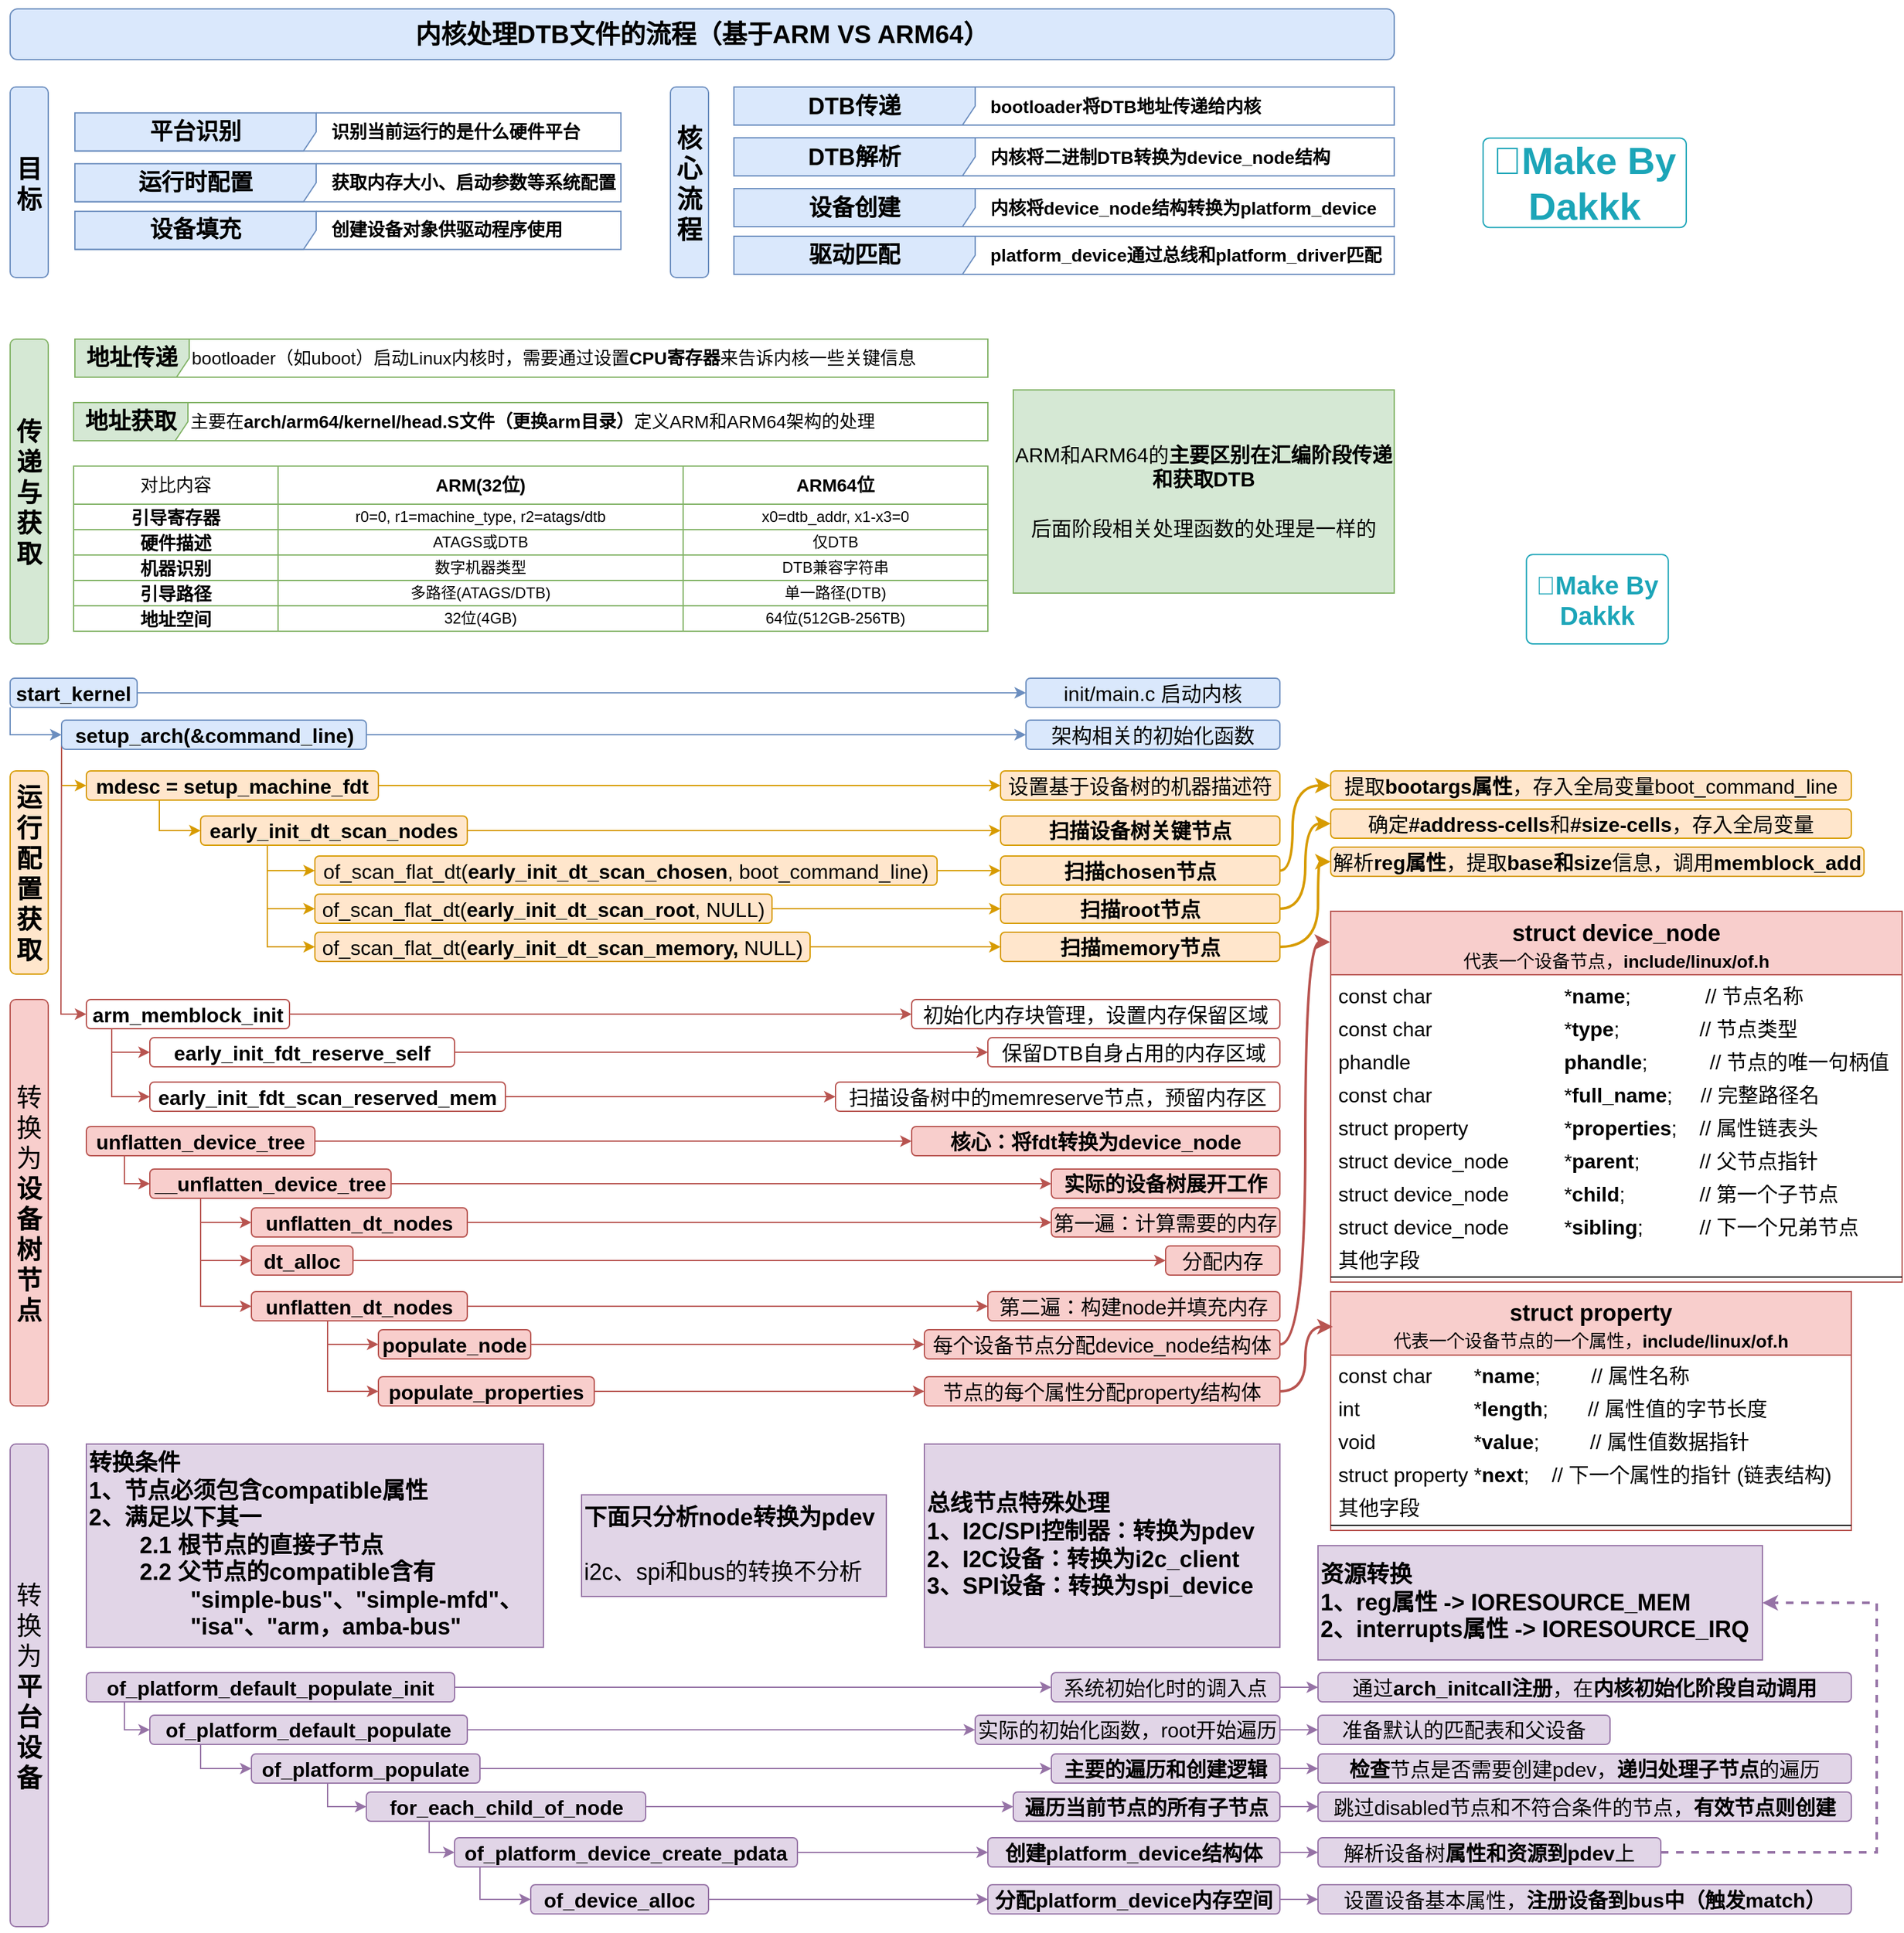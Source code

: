 <mxfile version="27.0.9">
  <diagram name="第 1 页" id="v-hJT9DJRrUpWMB3JsJU">
    <mxGraphModel dx="2066" dy="1201" grid="1" gridSize="10" guides="1" tooltips="1" connect="1" arrows="1" fold="1" page="1" pageScale="1" pageWidth="1169" pageHeight="1654" math="0" shadow="0">
      <root>
        <mxCell id="0" />
        <mxCell id="1" parent="0" />
        <mxCell id="dOrrpLikZKpRWDSpTVgJ-1" value="&lt;h2&gt;&lt;font style=&quot;font-size: 20px;&quot;&gt;内核处理DTB文件的流程（基于ARM VS ARM64）&lt;/font&gt;&lt;/h2&gt;" style="rounded=1;whiteSpace=wrap;html=1;fillColor=#dae8fc;strokeColor=#6c8ebf;fontStyle=1" parent="1" vertex="1">
          <mxGeometry x="550" y="380" width="1090" height="40" as="geometry" />
        </mxCell>
        <mxCell id="dOrrpLikZKpRWDSpTVgJ-2" value="&lt;h2&gt;&lt;font style=&quot;font-size: 20px;&quot;&gt;目标&lt;/font&gt;&lt;/h2&gt;" style="rounded=1;whiteSpace=wrap;html=1;fillColor=#dae8fc;strokeColor=#6c8ebf;fontStyle=1;fontSize=9;" parent="1" vertex="1">
          <mxGeometry x="550" y="441.5" width="30" height="150" as="geometry" />
        </mxCell>
        <mxCell id="dOrrpLikZKpRWDSpTVgJ-3" value="&lt;h2&gt;&lt;font style=&quot;font-size: 20px;&quot;&gt;核心流程&lt;/font&gt;&lt;/h2&gt;" style="rounded=1;whiteSpace=wrap;html=1;fillColor=#dae8fc;strokeColor=#6c8ebf;fontStyle=1;fontSize=9;" parent="1" vertex="1">
          <mxGeometry x="1070" y="441.5" width="30" height="150" as="geometry" />
        </mxCell>
        <mxCell id="dOrrpLikZKpRWDSpTVgJ-4" value="&lt;font style=&quot;font-size: 18px;&quot;&gt;&lt;b&gt;DTB传递&lt;/b&gt;&lt;/font&gt;" style="shape=umlFrame;whiteSpace=wrap;html=1;pointerEvents=0;recursiveResize=0;container=1;collapsible=0;width=190;fillColor=#dae8fc;strokeColor=#6c8ebf;height=30;" parent="1" vertex="1">
          <mxGeometry x="1120" y="441.5" width="520" height="30" as="geometry" />
        </mxCell>
        <mxCell id="dOrrpLikZKpRWDSpTVgJ-5" value="&lt;b&gt;bootloader将DTB地址传递给内核&lt;/b&gt;" style="text;html=1;align=left;verticalAlign=middle;whiteSpace=wrap;rounded=0;fillColor=none;strokeColor=none;dashed=1;fontSize=14;" parent="dOrrpLikZKpRWDSpTVgJ-4" vertex="1">
          <mxGeometry x="200" width="320" height="30" as="geometry" />
        </mxCell>
        <mxCell id="dOrrpLikZKpRWDSpTVgJ-6" value="&lt;font style=&quot;font-size: 18px;&quot;&gt;&lt;b&gt;DTB解析&lt;/b&gt;&lt;/font&gt;" style="shape=umlFrame;whiteSpace=wrap;html=1;pointerEvents=0;recursiveResize=0;container=1;collapsible=0;width=190;fillColor=#dae8fc;strokeColor=#6c8ebf;height=30;" parent="1" vertex="1">
          <mxGeometry x="1120" y="481.5" width="520" height="30" as="geometry" />
        </mxCell>
        <mxCell id="dOrrpLikZKpRWDSpTVgJ-7" value="&lt;b&gt;内核将二进制DTB转换为device_node结构&lt;/b&gt;" style="text;html=1;align=left;verticalAlign=middle;whiteSpace=wrap;rounded=0;fillColor=none;strokeColor=none;dashed=1;fontSize=14;" parent="dOrrpLikZKpRWDSpTVgJ-6" vertex="1">
          <mxGeometry x="200" width="320" height="30" as="geometry" />
        </mxCell>
        <mxCell id="dOrrpLikZKpRWDSpTVgJ-8" value="&lt;font style=&quot;font-size: 18px;&quot;&gt;&lt;b&gt;设备创建&lt;/b&gt;&lt;/font&gt;" style="shape=umlFrame;whiteSpace=wrap;html=1;pointerEvents=0;recursiveResize=0;container=1;collapsible=0;width=190;fillColor=#dae8fc;strokeColor=#6c8ebf;height=30;" parent="1" vertex="1">
          <mxGeometry x="1120" y="521.5" width="520" height="30" as="geometry" />
        </mxCell>
        <mxCell id="dOrrpLikZKpRWDSpTVgJ-9" value="&lt;b&gt;内核将device_node结构转换为platform_device&lt;/b&gt;" style="text;html=1;align=left;verticalAlign=middle;whiteSpace=wrap;rounded=0;fillColor=none;strokeColor=none;dashed=1;fontSize=14;" parent="dOrrpLikZKpRWDSpTVgJ-8" vertex="1">
          <mxGeometry x="200" width="320" height="30" as="geometry" />
        </mxCell>
        <mxCell id="dOrrpLikZKpRWDSpTVgJ-10" value="&lt;font style=&quot;font-size: 18px;&quot;&gt;&lt;b&gt;驱动匹配&lt;/b&gt;&lt;/font&gt;" style="shape=umlFrame;whiteSpace=wrap;html=1;pointerEvents=0;recursiveResize=0;container=1;collapsible=0;width=190;fillColor=#dae8fc;strokeColor=#6c8ebf;height=30;" parent="1" vertex="1">
          <mxGeometry x="1120" y="559" width="520" height="30" as="geometry" />
        </mxCell>
        <mxCell id="dOrrpLikZKpRWDSpTVgJ-11" value="&lt;b&gt;platform_device通过总线和platform_driver匹配&lt;/b&gt;" style="text;html=1;align=left;verticalAlign=middle;whiteSpace=wrap;rounded=0;fillColor=none;strokeColor=none;dashed=1;fontSize=14;" parent="dOrrpLikZKpRWDSpTVgJ-10" vertex="1">
          <mxGeometry x="200" width="320" height="30" as="geometry" />
        </mxCell>
        <mxCell id="dOrrpLikZKpRWDSpTVgJ-12" value="&lt;font style=&quot;font-size: 18px;&quot;&gt;&lt;b&gt;平台识别&lt;/b&gt;&lt;/font&gt;" style="shape=umlFrame;whiteSpace=wrap;html=1;pointerEvents=0;recursiveResize=0;container=1;collapsible=0;width=190;fillColor=#dae8fc;strokeColor=#6c8ebf;height=30;" parent="1" vertex="1">
          <mxGeometry x="601" y="461.89" width="430" height="30" as="geometry" />
        </mxCell>
        <mxCell id="dOrrpLikZKpRWDSpTVgJ-13" value="&lt;b&gt;识别当前运行的是什么硬件平台&lt;/b&gt;" style="text;html=1;align=left;verticalAlign=middle;whiteSpace=wrap;rounded=0;fillColor=none;strokeColor=none;dashed=1;fontSize=14;" parent="dOrrpLikZKpRWDSpTVgJ-12" vertex="1">
          <mxGeometry x="200" width="240" height="30" as="geometry" />
        </mxCell>
        <mxCell id="dOrrpLikZKpRWDSpTVgJ-14" value="&lt;font style=&quot;font-size: 18px;&quot;&gt;&lt;b&gt;运行时配置&lt;/b&gt;&lt;/font&gt;" style="shape=umlFrame;whiteSpace=wrap;html=1;pointerEvents=0;recursiveResize=0;container=1;collapsible=0;width=190;fillColor=#dae8fc;strokeColor=#6c8ebf;height=30;" parent="1" vertex="1">
          <mxGeometry x="601" y="501.89" width="430" height="30" as="geometry" />
        </mxCell>
        <mxCell id="dOrrpLikZKpRWDSpTVgJ-15" value="&lt;b&gt;获取内存大小、启动参数等系统配置&lt;/b&gt;" style="text;html=1;align=left;verticalAlign=middle;whiteSpace=wrap;rounded=0;fillColor=none;strokeColor=none;dashed=1;fontSize=14;" parent="dOrrpLikZKpRWDSpTVgJ-14" vertex="1">
          <mxGeometry x="200" width="240" height="30" as="geometry" />
        </mxCell>
        <mxCell id="dOrrpLikZKpRWDSpTVgJ-16" value="&lt;font style=&quot;font-size: 18px;&quot;&gt;&lt;b&gt;设备填充&lt;/b&gt;&lt;/font&gt;" style="shape=umlFrame;whiteSpace=wrap;html=1;pointerEvents=0;recursiveResize=0;container=1;collapsible=0;width=190;fillColor=#dae8fc;strokeColor=#6c8ebf;height=30;" parent="1" vertex="1">
          <mxGeometry x="601" y="539.39" width="430" height="30" as="geometry" />
        </mxCell>
        <mxCell id="dOrrpLikZKpRWDSpTVgJ-17" value="&lt;b&gt;创建设备对象供驱动程序使用&lt;/b&gt;" style="text;html=1;align=left;verticalAlign=middle;whiteSpace=wrap;rounded=0;fillColor=none;strokeColor=none;dashed=1;fontSize=14;" parent="dOrrpLikZKpRWDSpTVgJ-16" vertex="1">
          <mxGeometry x="200" width="240" height="30" as="geometry" />
        </mxCell>
        <mxCell id="dOrrpLikZKpRWDSpTVgJ-18" value="&lt;h2&gt;&lt;font style=&quot;font-size: 20px;&quot;&gt;传递与获取&lt;/font&gt;&lt;/h2&gt;" style="rounded=1;whiteSpace=wrap;html=1;fillColor=#d5e8d4;strokeColor=#82b366;fontStyle=1;fontSize=9;" parent="1" vertex="1">
          <mxGeometry x="550" y="640" width="30" height="240" as="geometry" />
        </mxCell>
        <mxCell id="dOrrpLikZKpRWDSpTVgJ-19" value="&lt;font style=&quot;font-size: 18px;&quot;&gt;&lt;b&gt;地址传递&lt;/b&gt;&lt;/font&gt;" style="shape=umlFrame;whiteSpace=wrap;html=1;pointerEvents=0;recursiveResize=0;container=1;collapsible=0;width=90;fillColor=#d5e8d4;strokeColor=#82b366;height=30;" parent="1" vertex="1">
          <mxGeometry x="601" y="640" width="719" height="30" as="geometry" />
        </mxCell>
        <mxCell id="dOrrpLikZKpRWDSpTVgJ-20" value="bootloader（如uboot）启动Linux内核时，需要通过设置&lt;b&gt;CPU寄存器&lt;/b&gt;来告诉内核一些关键信息" style="text;html=1;align=left;verticalAlign=middle;whiteSpace=wrap;rounded=0;fillColor=none;strokeColor=none;dashed=1;fontSize=14;" parent="dOrrpLikZKpRWDSpTVgJ-19" vertex="1">
          <mxGeometry x="90" width="630" height="30" as="geometry" />
        </mxCell>
        <mxCell id="dOrrpLikZKpRWDSpTVgJ-21" value="&lt;font style=&quot;font-size: 18px;&quot;&gt;&lt;b&gt;地址获取&lt;/b&gt;&lt;/font&gt;" style="shape=umlFrame;whiteSpace=wrap;html=1;pointerEvents=0;recursiveResize=0;container=1;collapsible=0;width=90;fillColor=#d5e8d4;strokeColor=#82b366;height=30;" parent="1" vertex="1">
          <mxGeometry x="600" y="690" width="720" height="30" as="geometry" />
        </mxCell>
        <mxCell id="dOrrpLikZKpRWDSpTVgJ-22" value="主要在&lt;b&gt;arch/arm64/kernel/head.S文件（更换arm目录）&lt;/b&gt;定义ARM和ARM64架构的处理" style="text;html=1;align=left;verticalAlign=middle;whiteSpace=wrap;rounded=0;fillColor=none;strokeColor=none;dashed=1;fontSize=14;" parent="dOrrpLikZKpRWDSpTVgJ-21" vertex="1">
          <mxGeometry x="90" width="630" height="30" as="geometry" />
        </mxCell>
        <mxCell id="dOrrpLikZKpRWDSpTVgJ-23" value="" style="shape=table;startSize=0;container=1;collapsible=0;childLayout=tableLayout;fillColor=none;strokeColor=#82b366;" parent="1" vertex="1">
          <mxGeometry x="600" y="740" width="720" height="130" as="geometry" />
        </mxCell>
        <mxCell id="dOrrpLikZKpRWDSpTVgJ-24" value="" style="shape=tableRow;horizontal=0;startSize=0;swimlaneHead=0;swimlaneBody=0;strokeColor=#6c8ebf;top=0;left=0;bottom=0;right=0;collapsible=0;dropTarget=0;fillColor=none;points=[[0,0.5],[1,0.5]];portConstraint=eastwest;" parent="dOrrpLikZKpRWDSpTVgJ-23" vertex="1">
          <mxGeometry width="720" height="30" as="geometry" />
        </mxCell>
        <mxCell id="dOrrpLikZKpRWDSpTVgJ-25" value="对比内容" style="shape=partialRectangle;html=1;whiteSpace=wrap;connectable=0;strokeColor=#6c8ebf;overflow=hidden;fillColor=none;top=0;left=0;bottom=0;right=0;pointerEvents=1;fontStyle=0;fontSize=14;" parent="dOrrpLikZKpRWDSpTVgJ-24" vertex="1">
          <mxGeometry width="161" height="30" as="geometry">
            <mxRectangle width="161" height="30" as="alternateBounds" />
          </mxGeometry>
        </mxCell>
        <mxCell id="dOrrpLikZKpRWDSpTVgJ-26" value="ARM(32位)" style="shape=partialRectangle;html=1;whiteSpace=wrap;connectable=0;strokeColor=#6c8ebf;overflow=hidden;fillColor=none;top=0;left=0;bottom=0;right=0;pointerEvents=1;fontStyle=1;fontSize=14;" parent="dOrrpLikZKpRWDSpTVgJ-24" vertex="1">
          <mxGeometry x="161" width="319" height="30" as="geometry">
            <mxRectangle width="319" height="30" as="alternateBounds" />
          </mxGeometry>
        </mxCell>
        <mxCell id="dOrrpLikZKpRWDSpTVgJ-27" value="ARM64位" style="shape=partialRectangle;html=1;whiteSpace=wrap;connectable=0;strokeColor=#6c8ebf;overflow=hidden;fillColor=none;top=0;left=0;bottom=0;right=0;pointerEvents=1;fontStyle=1;fontSize=14;" parent="dOrrpLikZKpRWDSpTVgJ-24" vertex="1">
          <mxGeometry x="480" width="240" height="30" as="geometry">
            <mxRectangle width="240" height="30" as="alternateBounds" />
          </mxGeometry>
        </mxCell>
        <mxCell id="dOrrpLikZKpRWDSpTVgJ-28" value="" style="shape=tableRow;horizontal=0;startSize=0;swimlaneHead=0;swimlaneBody=0;strokeColor=#6c8ebf;top=0;left=0;bottom=0;right=0;collapsible=0;dropTarget=0;fillColor=none;points=[[0,0.5],[1,0.5]];portConstraint=eastwest;" parent="dOrrpLikZKpRWDSpTVgJ-23" vertex="1">
          <mxGeometry y="30" width="720" height="20" as="geometry" />
        </mxCell>
        <mxCell id="dOrrpLikZKpRWDSpTVgJ-29" value="引导寄存器" style="shape=partialRectangle;html=1;whiteSpace=wrap;connectable=0;strokeColor=#6c8ebf;overflow=hidden;fillColor=none;top=0;left=0;bottom=0;right=0;pointerEvents=1;fontStyle=1;fontSize=14;" parent="dOrrpLikZKpRWDSpTVgJ-28" vertex="1">
          <mxGeometry width="161" height="20" as="geometry">
            <mxRectangle width="161" height="20" as="alternateBounds" />
          </mxGeometry>
        </mxCell>
        <mxCell id="dOrrpLikZKpRWDSpTVgJ-30" value="r0=0, r1=machine_type, r2=atags/dtb" style="shape=partialRectangle;html=1;whiteSpace=wrap;connectable=0;strokeColor=#6c8ebf;overflow=hidden;fillColor=none;top=0;left=0;bottom=0;right=0;pointerEvents=1;" parent="dOrrpLikZKpRWDSpTVgJ-28" vertex="1">
          <mxGeometry x="161" width="319" height="20" as="geometry">
            <mxRectangle width="319" height="20" as="alternateBounds" />
          </mxGeometry>
        </mxCell>
        <mxCell id="dOrrpLikZKpRWDSpTVgJ-31" value="x0=dtb_addr, x1-x3=0" style="shape=partialRectangle;html=1;whiteSpace=wrap;connectable=0;strokeColor=#6c8ebf;overflow=hidden;fillColor=none;top=0;left=0;bottom=0;right=0;pointerEvents=1;" parent="dOrrpLikZKpRWDSpTVgJ-28" vertex="1">
          <mxGeometry x="480" width="240" height="20" as="geometry">
            <mxRectangle width="240" height="20" as="alternateBounds" />
          </mxGeometry>
        </mxCell>
        <mxCell id="dOrrpLikZKpRWDSpTVgJ-32" value="" style="shape=tableRow;horizontal=0;startSize=0;swimlaneHead=0;swimlaneBody=0;strokeColor=#6c8ebf;top=0;left=0;bottom=0;right=0;collapsible=0;dropTarget=0;fillColor=none;points=[[0,0.5],[1,0.5]];portConstraint=eastwest;" parent="dOrrpLikZKpRWDSpTVgJ-23" vertex="1">
          <mxGeometry y="50" width="720" height="20" as="geometry" />
        </mxCell>
        <mxCell id="dOrrpLikZKpRWDSpTVgJ-33" value="硬件描述" style="shape=partialRectangle;html=1;whiteSpace=wrap;connectable=0;strokeColor=#6c8ebf;overflow=hidden;fillColor=none;top=0;left=0;bottom=0;right=0;pointerEvents=1;fontStyle=1;fontSize=14;" parent="dOrrpLikZKpRWDSpTVgJ-32" vertex="1">
          <mxGeometry width="161" height="20" as="geometry">
            <mxRectangle width="161" height="20" as="alternateBounds" />
          </mxGeometry>
        </mxCell>
        <mxCell id="dOrrpLikZKpRWDSpTVgJ-34" value="ATAGS或DTB" style="shape=partialRectangle;html=1;whiteSpace=wrap;connectable=0;strokeColor=#6c8ebf;overflow=hidden;fillColor=none;top=0;left=0;bottom=0;right=0;pointerEvents=1;" parent="dOrrpLikZKpRWDSpTVgJ-32" vertex="1">
          <mxGeometry x="161" width="319" height="20" as="geometry">
            <mxRectangle width="319" height="20" as="alternateBounds" />
          </mxGeometry>
        </mxCell>
        <mxCell id="dOrrpLikZKpRWDSpTVgJ-35" value="仅DTB" style="shape=partialRectangle;html=1;whiteSpace=wrap;connectable=0;strokeColor=#6c8ebf;overflow=hidden;fillColor=none;top=0;left=0;bottom=0;right=0;pointerEvents=1;" parent="dOrrpLikZKpRWDSpTVgJ-32" vertex="1">
          <mxGeometry x="480" width="240" height="20" as="geometry">
            <mxRectangle width="240" height="20" as="alternateBounds" />
          </mxGeometry>
        </mxCell>
        <mxCell id="dOrrpLikZKpRWDSpTVgJ-36" value="" style="shape=tableRow;horizontal=0;startSize=0;swimlaneHead=0;swimlaneBody=0;strokeColor=#6c8ebf;top=0;left=0;bottom=0;right=0;collapsible=0;dropTarget=0;fillColor=none;points=[[0,0.5],[1,0.5]];portConstraint=eastwest;" parent="dOrrpLikZKpRWDSpTVgJ-23" vertex="1">
          <mxGeometry y="70" width="720" height="20" as="geometry" />
        </mxCell>
        <mxCell id="dOrrpLikZKpRWDSpTVgJ-37" value="机器识别" style="shape=partialRectangle;html=1;whiteSpace=wrap;connectable=0;strokeColor=#6c8ebf;overflow=hidden;fillColor=none;top=0;left=0;bottom=0;right=0;pointerEvents=1;fontStyle=1;fontSize=14;" parent="dOrrpLikZKpRWDSpTVgJ-36" vertex="1">
          <mxGeometry width="161" height="20" as="geometry">
            <mxRectangle width="161" height="20" as="alternateBounds" />
          </mxGeometry>
        </mxCell>
        <mxCell id="dOrrpLikZKpRWDSpTVgJ-38" value="数字机器类型" style="shape=partialRectangle;html=1;whiteSpace=wrap;connectable=0;strokeColor=#6c8ebf;overflow=hidden;fillColor=none;top=0;left=0;bottom=0;right=0;pointerEvents=1;" parent="dOrrpLikZKpRWDSpTVgJ-36" vertex="1">
          <mxGeometry x="161" width="319" height="20" as="geometry">
            <mxRectangle width="319" height="20" as="alternateBounds" />
          </mxGeometry>
        </mxCell>
        <mxCell id="dOrrpLikZKpRWDSpTVgJ-39" value="DTB兼容字符串" style="shape=partialRectangle;html=1;whiteSpace=wrap;connectable=0;strokeColor=#6c8ebf;overflow=hidden;fillColor=none;top=0;left=0;bottom=0;right=0;pointerEvents=1;" parent="dOrrpLikZKpRWDSpTVgJ-36" vertex="1">
          <mxGeometry x="480" width="240" height="20" as="geometry">
            <mxRectangle width="240" height="20" as="alternateBounds" />
          </mxGeometry>
        </mxCell>
        <mxCell id="dOrrpLikZKpRWDSpTVgJ-40" value="" style="shape=tableRow;horizontal=0;startSize=0;swimlaneHead=0;swimlaneBody=0;strokeColor=#6c8ebf;top=0;left=0;bottom=0;right=0;collapsible=0;dropTarget=0;fillColor=none;points=[[0,0.5],[1,0.5]];portConstraint=eastwest;" parent="dOrrpLikZKpRWDSpTVgJ-23" vertex="1">
          <mxGeometry y="90" width="720" height="20" as="geometry" />
        </mxCell>
        <mxCell id="dOrrpLikZKpRWDSpTVgJ-41" value="引导路径" style="shape=partialRectangle;html=1;whiteSpace=wrap;connectable=0;strokeColor=#6c8ebf;overflow=hidden;fillColor=none;top=0;left=0;bottom=0;right=0;pointerEvents=1;fontStyle=1;fontSize=14;" parent="dOrrpLikZKpRWDSpTVgJ-40" vertex="1">
          <mxGeometry width="161" height="20" as="geometry">
            <mxRectangle width="161" height="20" as="alternateBounds" />
          </mxGeometry>
        </mxCell>
        <mxCell id="dOrrpLikZKpRWDSpTVgJ-42" value="多路径(ATAGS/DTB)" style="shape=partialRectangle;html=1;whiteSpace=wrap;connectable=0;strokeColor=#6c8ebf;overflow=hidden;fillColor=none;top=0;left=0;bottom=0;right=0;pointerEvents=1;" parent="dOrrpLikZKpRWDSpTVgJ-40" vertex="1">
          <mxGeometry x="161" width="319" height="20" as="geometry">
            <mxRectangle width="319" height="20" as="alternateBounds" />
          </mxGeometry>
        </mxCell>
        <mxCell id="dOrrpLikZKpRWDSpTVgJ-43" value="单一路径(DTB)" style="shape=partialRectangle;html=1;whiteSpace=wrap;connectable=0;strokeColor=#6c8ebf;overflow=hidden;fillColor=none;top=0;left=0;bottom=0;right=0;pointerEvents=1;" parent="dOrrpLikZKpRWDSpTVgJ-40" vertex="1">
          <mxGeometry x="480" width="240" height="20" as="geometry">
            <mxRectangle width="240" height="20" as="alternateBounds" />
          </mxGeometry>
        </mxCell>
        <mxCell id="dOrrpLikZKpRWDSpTVgJ-44" value="" style="shape=tableRow;horizontal=0;startSize=0;swimlaneHead=0;swimlaneBody=0;strokeColor=#6c8ebf;top=0;left=0;bottom=0;right=0;collapsible=0;dropTarget=0;fillColor=none;points=[[0,0.5],[1,0.5]];portConstraint=eastwest;" parent="dOrrpLikZKpRWDSpTVgJ-23" vertex="1">
          <mxGeometry y="110" width="720" height="20" as="geometry" />
        </mxCell>
        <mxCell id="dOrrpLikZKpRWDSpTVgJ-45" value="地址空间" style="shape=partialRectangle;html=1;whiteSpace=wrap;connectable=0;strokeColor=#6c8ebf;overflow=hidden;fillColor=none;top=0;left=0;bottom=0;right=0;pointerEvents=1;fontStyle=1;fontSize=14;" parent="dOrrpLikZKpRWDSpTVgJ-44" vertex="1">
          <mxGeometry width="161" height="20" as="geometry">
            <mxRectangle width="161" height="20" as="alternateBounds" />
          </mxGeometry>
        </mxCell>
        <mxCell id="dOrrpLikZKpRWDSpTVgJ-46" value="32位(4GB)" style="shape=partialRectangle;html=1;whiteSpace=wrap;connectable=0;strokeColor=#6c8ebf;overflow=hidden;fillColor=none;top=0;left=0;bottom=0;right=0;pointerEvents=1;" parent="dOrrpLikZKpRWDSpTVgJ-44" vertex="1">
          <mxGeometry x="161" width="319" height="20" as="geometry">
            <mxRectangle width="319" height="20" as="alternateBounds" />
          </mxGeometry>
        </mxCell>
        <mxCell id="dOrrpLikZKpRWDSpTVgJ-47" value="64位(512GB-256TB)" style="shape=partialRectangle;html=1;whiteSpace=wrap;connectable=0;strokeColor=#6c8ebf;overflow=hidden;fillColor=none;top=0;left=0;bottom=0;right=0;pointerEvents=1;" parent="dOrrpLikZKpRWDSpTVgJ-44" vertex="1">
          <mxGeometry x="480" width="240" height="20" as="geometry">
            <mxRectangle width="240" height="20" as="alternateBounds" />
          </mxGeometry>
        </mxCell>
        <mxCell id="dOrrpLikZKpRWDSpTVgJ-48" value="&lt;span style=&quot;font-size: 16px;&quot;&gt;ARM和ARM64的&lt;b&gt;主要区别在汇编阶段传递和获取DTB&lt;br&gt;&lt;/b&gt;&lt;br&gt;后面阶段相关处理函数的处理是一样的&lt;/span&gt;" style="rounded=0;whiteSpace=wrap;html=1;fillColor=#d5e8d4;strokeColor=#82b366;" parent="1" vertex="1">
          <mxGeometry x="1340" y="680" width="300" height="160" as="geometry" />
        </mxCell>
        <mxCell id="dOrrpLikZKpRWDSpTVgJ-49" value="&lt;h2&gt;&lt;font style=&quot;font-size: 20px;&quot;&gt;运行配置获取&lt;/font&gt;&lt;/h2&gt;" style="rounded=1;whiteSpace=wrap;html=1;fillColor=#ffe6cc;strokeColor=#d79b00;fontStyle=1;fontSize=9;" parent="1" vertex="1">
          <mxGeometry x="550" y="980" width="30" height="160" as="geometry" />
        </mxCell>
        <mxCell id="dOrrpLikZKpRWDSpTVgJ-50" style="edgeStyle=orthogonalEdgeStyle;rounded=0;orthogonalLoop=1;jettySize=auto;html=1;entryX=0;entryY=0.5;entryDx=0;entryDy=0;exitX=0;exitY=1;exitDx=0;exitDy=0;fillColor=#dae8fc;strokeColor=#6c8ebf;" parent="1" source="dOrrpLikZKpRWDSpTVgJ-51" target="dOrrpLikZKpRWDSpTVgJ-56" edge="1">
          <mxGeometry relative="1" as="geometry" />
        </mxCell>
        <mxCell id="dOrrpLikZKpRWDSpTVgJ-51" value="&lt;h2&gt;&lt;font style=&quot;font-size: 16px;&quot;&gt;start_kernel&lt;/font&gt;&lt;/h2&gt;" style="rounded=1;whiteSpace=wrap;html=1;fillColor=#dae8fc;strokeColor=#6c8ebf;fontStyle=1" parent="1" vertex="1">
          <mxGeometry x="550" y="907" width="100" height="23" as="geometry" />
        </mxCell>
        <mxCell id="dOrrpLikZKpRWDSpTVgJ-52" style="edgeStyle=orthogonalEdgeStyle;rounded=0;orthogonalLoop=1;jettySize=auto;html=1;entryX=0;entryY=0.5;entryDx=0;entryDy=0;fillColor=#dae8fc;strokeColor=#6c8ebf;" parent="1" source="dOrrpLikZKpRWDSpTVgJ-51" target="dOrrpLikZKpRWDSpTVgJ-53" edge="1">
          <mxGeometry relative="1" as="geometry" />
        </mxCell>
        <mxCell id="dOrrpLikZKpRWDSpTVgJ-53" value="&lt;h2&gt;&lt;font style=&quot;font-weight: normal; font-size: 16px;&quot;&gt;init/main.c 启动内核&lt;/font&gt;&lt;/h2&gt;" style="rounded=1;whiteSpace=wrap;html=1;fontStyle=1;fillColor=#dae8fc;strokeColor=#6c8ebf;" parent="1" vertex="1">
          <mxGeometry x="1350" y="907" width="200" height="23" as="geometry" />
        </mxCell>
        <mxCell id="dOrrpLikZKpRWDSpTVgJ-54" style="edgeStyle=orthogonalEdgeStyle;rounded=0;orthogonalLoop=1;jettySize=auto;html=1;entryX=0;entryY=0.5;entryDx=0;entryDy=0;exitX=0;exitY=1;exitDx=0;exitDy=0;fillColor=#ffe6cc;strokeColor=#d79b00;strokeWidth=1;" parent="1" source="dOrrpLikZKpRWDSpTVgJ-56" target="dOrrpLikZKpRWDSpTVgJ-66" edge="1">
          <mxGeometry relative="1" as="geometry">
            <Array as="points">
              <mxPoint x="591" y="992" />
            </Array>
          </mxGeometry>
        </mxCell>
        <mxCell id="dOrrpLikZKpRWDSpTVgJ-55" style="edgeStyle=orthogonalEdgeStyle;rounded=0;orthogonalLoop=1;jettySize=auto;html=1;entryX=0;entryY=0.5;entryDx=0;entryDy=0;fillColor=#f8cecc;strokeColor=#b85450;strokeWidth=1;" parent="1" source="dOrrpLikZKpRWDSpTVgJ-56" target="dOrrpLikZKpRWDSpTVgJ-88" edge="1">
          <mxGeometry relative="1" as="geometry">
            <Array as="points">
              <mxPoint x="590" y="952" />
              <mxPoint x="590" y="1172" />
            </Array>
          </mxGeometry>
        </mxCell>
        <mxCell id="dOrrpLikZKpRWDSpTVgJ-56" value="&lt;h2&gt;&lt;font style=&quot;font-size: 16px;&quot;&gt;setup_arch(&amp;amp;command_line)&lt;/font&gt;&lt;/h2&gt;" style="rounded=1;whiteSpace=wrap;html=1;fillColor=#dae8fc;strokeColor=#6c8ebf;fontStyle=1" parent="1" vertex="1">
          <mxGeometry x="590.5" y="940" width="240" height="23" as="geometry" />
        </mxCell>
        <mxCell id="dOrrpLikZKpRWDSpTVgJ-57" style="edgeStyle=orthogonalEdgeStyle;rounded=0;orthogonalLoop=1;jettySize=auto;html=1;entryX=0;entryY=0.5;entryDx=0;entryDy=0;fillColor=#ffe6cc;strokeColor=#d79b00;strokeWidth=1;" parent="1" source="dOrrpLikZKpRWDSpTVgJ-61" target="dOrrpLikZKpRWDSpTVgJ-70" edge="1">
          <mxGeometry relative="1" as="geometry" />
        </mxCell>
        <mxCell id="dOrrpLikZKpRWDSpTVgJ-58" style="edgeStyle=orthogonalEdgeStyle;rounded=0;orthogonalLoop=1;jettySize=auto;html=1;entryX=0;entryY=0.5;entryDx=0;entryDy=0;exitX=0.25;exitY=1;exitDx=0;exitDy=0;fillColor=#ffe6cc;strokeColor=#d79b00;strokeWidth=1;" parent="1" source="dOrrpLikZKpRWDSpTVgJ-61" target="dOrrpLikZKpRWDSpTVgJ-63" edge="1">
          <mxGeometry relative="1" as="geometry" />
        </mxCell>
        <mxCell id="dOrrpLikZKpRWDSpTVgJ-59" style="edgeStyle=orthogonalEdgeStyle;rounded=0;orthogonalLoop=1;jettySize=auto;html=1;entryX=0;entryY=0.5;entryDx=0;entryDy=0;exitX=0.25;exitY=1.072;exitDx=0;exitDy=0;exitPerimeter=0;fillColor=#ffe6cc;strokeColor=#d79b00;strokeWidth=1;" parent="1" source="dOrrpLikZKpRWDSpTVgJ-61" target="dOrrpLikZKpRWDSpTVgJ-74" edge="1">
          <mxGeometry relative="1" as="geometry" />
        </mxCell>
        <mxCell id="dOrrpLikZKpRWDSpTVgJ-60" style="edgeStyle=orthogonalEdgeStyle;rounded=0;orthogonalLoop=1;jettySize=auto;html=1;entryX=0;entryY=0.5;entryDx=0;entryDy=0;exitX=0.25;exitY=1;exitDx=0;exitDy=0;fillColor=#ffe6cc;strokeColor=#d79b00;strokeWidth=1;" parent="1" source="dOrrpLikZKpRWDSpTVgJ-61" target="dOrrpLikZKpRWDSpTVgJ-78" edge="1">
          <mxGeometry relative="1" as="geometry" />
        </mxCell>
        <mxCell id="dOrrpLikZKpRWDSpTVgJ-61" value="&lt;h2&gt;&lt;font style=&quot;font-size: 16px;&quot;&gt;early_init_dt_scan_nodes&lt;/font&gt;&lt;/h2&gt;" style="rounded=1;whiteSpace=wrap;html=1;fillColor=#ffe6cc;strokeColor=#d79b00;fontStyle=1;strokeWidth=1;" parent="1" vertex="1">
          <mxGeometry x="700" y="1015.5" width="210" height="23" as="geometry" />
        </mxCell>
        <mxCell id="dOrrpLikZKpRWDSpTVgJ-62" style="edgeStyle=orthogonalEdgeStyle;rounded=0;orthogonalLoop=1;jettySize=auto;html=1;entryX=0;entryY=0.5;entryDx=0;entryDy=0;fillColor=#ffe6cc;strokeColor=#d79b00;strokeWidth=1;" parent="1" source="dOrrpLikZKpRWDSpTVgJ-63" target="dOrrpLikZKpRWDSpTVgJ-72" edge="1">
          <mxGeometry relative="1" as="geometry" />
        </mxCell>
        <mxCell id="dOrrpLikZKpRWDSpTVgJ-63" value="&lt;h2&gt;&lt;font style=&quot;font-size: 16px; font-weight: normal;&quot;&gt;of_scan_flat_dt(&lt;/font&gt;&lt;font style=&quot;font-size: 16px;&quot;&gt;early_init_dt_scan_chosen&lt;/font&gt;&lt;font style=&quot;font-size: 16px; font-weight: normal;&quot;&gt;, boot_command_line)&lt;/font&gt;&lt;/h2&gt;" style="rounded=1;whiteSpace=wrap;html=1;fillColor=#ffe6cc;strokeColor=#d79b00;fontStyle=1" parent="1" vertex="1">
          <mxGeometry x="790" y="1047" width="490" height="23" as="geometry" />
        </mxCell>
        <mxCell id="dOrrpLikZKpRWDSpTVgJ-64" style="edgeStyle=orthogonalEdgeStyle;rounded=0;orthogonalLoop=1;jettySize=auto;html=1;entryX=0;entryY=0.5;entryDx=0;entryDy=0;exitX=0.25;exitY=1;exitDx=0;exitDy=0;fillColor=#ffe6cc;strokeColor=#d79b00;strokeWidth=1;" parent="1" source="dOrrpLikZKpRWDSpTVgJ-66" target="dOrrpLikZKpRWDSpTVgJ-61" edge="1">
          <mxGeometry relative="1" as="geometry" />
        </mxCell>
        <mxCell id="dOrrpLikZKpRWDSpTVgJ-65" style="edgeStyle=orthogonalEdgeStyle;rounded=0;orthogonalLoop=1;jettySize=auto;html=1;entryX=0;entryY=0.5;entryDx=0;entryDy=0;fillColor=#ffe6cc;strokeColor=#d79b00;strokeWidth=1;" parent="1" source="dOrrpLikZKpRWDSpTVgJ-66" target="dOrrpLikZKpRWDSpTVgJ-69" edge="1">
          <mxGeometry relative="1" as="geometry" />
        </mxCell>
        <mxCell id="dOrrpLikZKpRWDSpTVgJ-66" value="&lt;h2&gt;&lt;font style=&quot;font-size: 16px;&quot;&gt;mdesc = setup_machine_fdt&lt;/font&gt;&lt;/h2&gt;" style="rounded=1;whiteSpace=wrap;html=1;fillColor=#ffe6cc;strokeColor=#d79b00;fontStyle=1" parent="1" vertex="1">
          <mxGeometry x="610" y="980" width="230" height="23" as="geometry" />
        </mxCell>
        <mxCell id="dOrrpLikZKpRWDSpTVgJ-67" style="edgeStyle=orthogonalEdgeStyle;rounded=0;orthogonalLoop=1;jettySize=auto;html=1;entryX=0;entryY=0.5;entryDx=0;entryDy=0;exitX=1;exitY=0.5;exitDx=0;exitDy=0;fillColor=#dae8fc;strokeColor=#6c8ebf;" parent="1" source="dOrrpLikZKpRWDSpTVgJ-56" target="dOrrpLikZKpRWDSpTVgJ-68" edge="1">
          <mxGeometry relative="1" as="geometry">
            <mxPoint x="650" y="952" as="sourcePoint" />
          </mxGeometry>
        </mxCell>
        <mxCell id="dOrrpLikZKpRWDSpTVgJ-68" value="&lt;h2&gt;&lt;font style=&quot;font-weight: normal; font-size: 16px;&quot;&gt;架构相关的初始化函数&lt;/font&gt;&lt;/h2&gt;" style="rounded=1;whiteSpace=wrap;html=1;fontStyle=1;fillColor=#dae8fc;strokeColor=#6c8ebf;" parent="1" vertex="1">
          <mxGeometry x="1350" y="940" width="200" height="23" as="geometry" />
        </mxCell>
        <mxCell id="dOrrpLikZKpRWDSpTVgJ-69" value="&lt;h2&gt;&lt;font style=&quot;font-weight: normal; font-size: 16px;&quot;&gt;设置基于设备树的机器描述符&lt;/font&gt;&lt;/h2&gt;" style="rounded=1;whiteSpace=wrap;html=1;fontStyle=1;fillColor=#ffe6cc;strokeColor=#d79b00;" parent="1" vertex="1">
          <mxGeometry x="1330" y="980" width="220" height="23" as="geometry" />
        </mxCell>
        <mxCell id="dOrrpLikZKpRWDSpTVgJ-70" value="&lt;h2&gt;&lt;font style=&quot;font-size: 16px;&quot;&gt;扫描设备树关键节点&lt;/font&gt;&lt;/h2&gt;" style="rounded=1;whiteSpace=wrap;html=1;fontStyle=1;fillColor=#ffe6cc;strokeColor=#d79b00;" parent="1" vertex="1">
          <mxGeometry x="1330" y="1015.5" width="220" height="23" as="geometry" />
        </mxCell>
        <mxCell id="dOrrpLikZKpRWDSpTVgJ-71" style="edgeStyle=orthogonalEdgeStyle;rounded=0;orthogonalLoop=1;jettySize=auto;html=1;entryX=0;entryY=0.5;entryDx=0;entryDy=0;fillColor=#ffe6cc;strokeColor=#d79b00;curved=1;strokeWidth=2;" parent="1" source="dOrrpLikZKpRWDSpTVgJ-72" target="dOrrpLikZKpRWDSpTVgJ-81" edge="1">
          <mxGeometry relative="1" as="geometry">
            <Array as="points">
              <mxPoint x="1560" y="1058" />
              <mxPoint x="1560" y="992" />
            </Array>
          </mxGeometry>
        </mxCell>
        <mxCell id="dOrrpLikZKpRWDSpTVgJ-72" value="&lt;h2&gt;&lt;font style=&quot;font-size: 16px;&quot;&gt;扫描chosen节点&lt;/font&gt;&lt;/h2&gt;" style="rounded=1;whiteSpace=wrap;html=1;fontStyle=1;fillColor=#ffe6cc;strokeColor=#d79b00;" parent="1" vertex="1">
          <mxGeometry x="1330" y="1047" width="220" height="23" as="geometry" />
        </mxCell>
        <mxCell id="dOrrpLikZKpRWDSpTVgJ-73" style="edgeStyle=orthogonalEdgeStyle;rounded=0;orthogonalLoop=1;jettySize=auto;html=1;entryX=0;entryY=0.5;entryDx=0;entryDy=0;fillColor=#ffe6cc;strokeColor=#d79b00;strokeWidth=1;" parent="1" source="dOrrpLikZKpRWDSpTVgJ-74" target="dOrrpLikZKpRWDSpTVgJ-76" edge="1">
          <mxGeometry relative="1" as="geometry" />
        </mxCell>
        <mxCell id="dOrrpLikZKpRWDSpTVgJ-74" value="&lt;h2&gt;&lt;font style=&quot;font-size: 16px; font-weight: normal;&quot;&gt;of_scan_flat_dt(&lt;/font&gt;&lt;font style=&quot;font-size: 16px;&quot;&gt;early_init_dt_scan_root&lt;/font&gt;&lt;font style=&quot;font-size: 16px; font-weight: normal;&quot;&gt;, NULL)&lt;/font&gt;&lt;/h2&gt;" style="rounded=1;whiteSpace=wrap;html=1;fillColor=#ffe6cc;strokeColor=#d79b00;fontStyle=1" parent="1" vertex="1">
          <mxGeometry x="790" y="1077" width="360" height="23" as="geometry" />
        </mxCell>
        <mxCell id="dOrrpLikZKpRWDSpTVgJ-75" style="edgeStyle=orthogonalEdgeStyle;rounded=0;orthogonalLoop=1;jettySize=auto;html=1;entryX=0;entryY=0.5;entryDx=0;entryDy=0;fillColor=#ffe6cc;strokeColor=#d79b00;curved=1;strokeWidth=2;" parent="1" source="dOrrpLikZKpRWDSpTVgJ-76" target="dOrrpLikZKpRWDSpTVgJ-82" edge="1">
          <mxGeometry relative="1" as="geometry" />
        </mxCell>
        <mxCell id="dOrrpLikZKpRWDSpTVgJ-76" value="&lt;h2&gt;&lt;font style=&quot;font-size: 16px;&quot;&gt;扫描root节点&lt;/font&gt;&lt;/h2&gt;" style="rounded=1;whiteSpace=wrap;html=1;fontStyle=1;fillColor=#ffe6cc;strokeColor=#d79b00;" parent="1" vertex="1">
          <mxGeometry x="1330" y="1077" width="220" height="23" as="geometry" />
        </mxCell>
        <mxCell id="dOrrpLikZKpRWDSpTVgJ-77" style="edgeStyle=orthogonalEdgeStyle;rounded=0;orthogonalLoop=1;jettySize=auto;html=1;entryX=0;entryY=0.5;entryDx=0;entryDy=0;fillColor=#ffe6cc;strokeColor=#d79b00;strokeWidth=1;" parent="1" source="dOrrpLikZKpRWDSpTVgJ-78" target="dOrrpLikZKpRWDSpTVgJ-80" edge="1">
          <mxGeometry relative="1" as="geometry" />
        </mxCell>
        <mxCell id="dOrrpLikZKpRWDSpTVgJ-78" value="&lt;h2&gt;&lt;font style=&quot;font-size: 16px; font-weight: normal;&quot;&gt;of_scan_flat_dt(&lt;/font&gt;&lt;font style=&quot;&quot;&gt;&lt;span style=&quot;font-size: 16px;&quot;&gt;early_init_dt_scan_memory, &lt;span style=&quot;font-weight: normal;&quot;&gt;NULL&lt;/span&gt;&lt;/span&gt;&lt;span style=&quot;font-size: 16px; font-weight: normal;&quot;&gt;)&lt;/span&gt;&lt;/font&gt;&lt;/h2&gt;" style="rounded=1;whiteSpace=wrap;html=1;fillColor=#ffe6cc;strokeColor=#d79b00;fontStyle=1" parent="1" vertex="1">
          <mxGeometry x="790" y="1107" width="390" height="23" as="geometry" />
        </mxCell>
        <mxCell id="dOrrpLikZKpRWDSpTVgJ-79" style="edgeStyle=orthogonalEdgeStyle;rounded=0;orthogonalLoop=1;jettySize=auto;html=1;entryX=0;entryY=0.5;entryDx=0;entryDy=0;fillColor=#ffe6cc;strokeColor=#d79b00;curved=1;strokeWidth=2;" parent="1" source="dOrrpLikZKpRWDSpTVgJ-80" target="dOrrpLikZKpRWDSpTVgJ-83" edge="1">
          <mxGeometry relative="1" as="geometry">
            <Array as="points">
              <mxPoint x="1580" y="1118" />
              <mxPoint x="1580" y="1052" />
            </Array>
          </mxGeometry>
        </mxCell>
        <mxCell id="dOrrpLikZKpRWDSpTVgJ-80" value="&lt;h2&gt;&lt;font style=&quot;font-size: 16px;&quot;&gt;扫描memory节点&lt;/font&gt;&lt;/h2&gt;" style="rounded=1;whiteSpace=wrap;html=1;fontStyle=1;fillColor=#ffe6cc;strokeColor=#d79b00;" parent="1" vertex="1">
          <mxGeometry x="1330" y="1107" width="220" height="23" as="geometry" />
        </mxCell>
        <mxCell id="dOrrpLikZKpRWDSpTVgJ-81" value="&lt;h2&gt;&lt;font style=&quot;font-size: 16px; font-weight: normal;&quot;&gt;提取&lt;/font&gt;&lt;font style=&quot;font-size: 16px;&quot;&gt;bootargs属性&lt;/font&gt;&lt;font style=&quot;font-size: 16px; font-weight: normal;&quot;&gt;，存入全局变量boot_command_line&lt;/font&gt;&lt;/h2&gt;" style="rounded=1;whiteSpace=wrap;html=1;fontStyle=1;fillColor=#ffe6cc;strokeColor=#d79b00;" parent="1" vertex="1">
          <mxGeometry x="1590" y="980" width="410" height="23" as="geometry" />
        </mxCell>
        <mxCell id="dOrrpLikZKpRWDSpTVgJ-82" value="&lt;h2&gt;&lt;font style=&quot;font-size: 16px; font-weight: normal;&quot;&gt;确定&lt;/font&gt;&lt;font style=&quot;font-size: 16px;&quot;&gt;#address-cells&lt;/font&gt;&lt;font style=&quot;font-size: 16px; font-weight: normal;&quot;&gt;和&lt;/font&gt;&lt;font style=&quot;font-size: 16px;&quot;&gt;#size-cells&lt;/font&gt;&lt;font style=&quot;font-size: 16px; font-weight: normal;&quot;&gt;，存入全局变量&lt;/font&gt;&lt;/h2&gt;" style="rounded=1;whiteSpace=wrap;html=1;fontStyle=1;fillColor=#ffe6cc;strokeColor=#d79b00;" parent="1" vertex="1">
          <mxGeometry x="1590" y="1010" width="410" height="23" as="geometry" />
        </mxCell>
        <mxCell id="dOrrpLikZKpRWDSpTVgJ-83" value="&lt;h2&gt;&lt;span style=&quot;font-size: 16px; font-weight: 400;&quot;&gt;解析&lt;/span&gt;&lt;span style=&quot;font-size: 16px;&quot;&gt;reg属性&lt;/span&gt;&lt;span style=&quot;font-size: 16px; font-weight: 400;&quot;&gt;，提取&lt;/span&gt;&lt;span style=&quot;font-size: 16px;&quot;&gt;base和size&lt;/span&gt;&lt;span style=&quot;font-size: 16px; font-weight: 400;&quot;&gt;信息，调用&lt;/span&gt;&lt;span style=&quot;font-size: 16px;&quot;&gt;memblock_add&lt;/span&gt;&lt;/h2&gt;" style="rounded=1;whiteSpace=wrap;html=1;fontStyle=1;fillColor=#ffe6cc;strokeColor=#d79b00;" parent="1" vertex="1">
          <mxGeometry x="1590" y="1040" width="420" height="23" as="geometry" />
        </mxCell>
        <mxCell id="dOrrpLikZKpRWDSpTVgJ-84" value="&lt;h2&gt;&lt;font style=&quot;font-size: 20px; font-weight: normal;&quot;&gt;转换为&lt;/font&gt;&lt;font style=&quot;font-size: 20px;&quot;&gt;设备树节点&lt;/font&gt;&lt;/h2&gt;" style="rounded=1;whiteSpace=wrap;html=1;fillColor=#f8cecc;strokeColor=#b85450;fontStyle=1;fontSize=9;" parent="1" vertex="1">
          <mxGeometry x="550" y="1160" width="30" height="320" as="geometry" />
        </mxCell>
        <mxCell id="dOrrpLikZKpRWDSpTVgJ-85" style="edgeStyle=orthogonalEdgeStyle;rounded=0;orthogonalLoop=1;jettySize=auto;html=1;entryX=0;entryY=0.5;entryDx=0;entryDy=0;fillColor=#f8cecc;strokeColor=#b85450;" parent="1" source="dOrrpLikZKpRWDSpTVgJ-88" target="dOrrpLikZKpRWDSpTVgJ-89" edge="1">
          <mxGeometry relative="1" as="geometry" />
        </mxCell>
        <mxCell id="dOrrpLikZKpRWDSpTVgJ-86" style="edgeStyle=orthogonalEdgeStyle;rounded=0;orthogonalLoop=1;jettySize=auto;html=1;entryX=0;entryY=0.5;entryDx=0;entryDy=0;fillColor=#f8cecc;strokeColor=#b85450;" parent="1" source="dOrrpLikZKpRWDSpTVgJ-88" target="dOrrpLikZKpRWDSpTVgJ-91" edge="1">
          <mxGeometry relative="1" as="geometry">
            <Array as="points">
              <mxPoint x="630" y="1202" />
            </Array>
          </mxGeometry>
        </mxCell>
        <mxCell id="dOrrpLikZKpRWDSpTVgJ-87" style="edgeStyle=orthogonalEdgeStyle;rounded=0;orthogonalLoop=1;jettySize=auto;html=1;entryX=0;entryY=0.5;entryDx=0;entryDy=0;fillColor=#f8cecc;strokeColor=#b85450;" parent="1" source="dOrrpLikZKpRWDSpTVgJ-88" target="dOrrpLikZKpRWDSpTVgJ-94" edge="1">
          <mxGeometry relative="1" as="geometry">
            <Array as="points">
              <mxPoint x="630" y="1237" />
            </Array>
          </mxGeometry>
        </mxCell>
        <mxCell id="dOrrpLikZKpRWDSpTVgJ-88" value="&lt;h2&gt;&lt;font style=&quot;font-size: 16px;&quot;&gt;arm_memblock_init&lt;/font&gt;&lt;/h2&gt;" style="rounded=1;whiteSpace=wrap;html=1;fillColor=none;strokeColor=#b85450;fontStyle=1" parent="1" vertex="1">
          <mxGeometry x="610" y="1160" width="160" height="23" as="geometry" />
        </mxCell>
        <mxCell id="dOrrpLikZKpRWDSpTVgJ-89" value="&lt;h2&gt;&lt;font style=&quot;font-weight: normal; font-size: 16px;&quot;&gt;初始化内存块管理，设置内存保留区域&lt;/font&gt;&lt;/h2&gt;" style="rounded=1;whiteSpace=wrap;html=1;fontStyle=1;fillColor=none;strokeColor=#b85450;" parent="1" vertex="1">
          <mxGeometry x="1260" y="1160" width="290" height="23" as="geometry" />
        </mxCell>
        <mxCell id="dOrrpLikZKpRWDSpTVgJ-90" style="edgeStyle=orthogonalEdgeStyle;rounded=0;orthogonalLoop=1;jettySize=auto;html=1;entryX=0;entryY=0.5;entryDx=0;entryDy=0;fillColor=#f8cecc;strokeColor=#b85450;" parent="1" source="dOrrpLikZKpRWDSpTVgJ-91" target="dOrrpLikZKpRWDSpTVgJ-92" edge="1">
          <mxGeometry relative="1" as="geometry" />
        </mxCell>
        <mxCell id="dOrrpLikZKpRWDSpTVgJ-91" value="&lt;h2&gt;&lt;font style=&quot;font-size: 16px;&quot;&gt;early_init_fdt_reserve_self&lt;/font&gt;&lt;/h2&gt;" style="rounded=1;whiteSpace=wrap;html=1;fillColor=none;strokeColor=#b85450;fontStyle=1" parent="1" vertex="1">
          <mxGeometry x="660" y="1190" width="240" height="23" as="geometry" />
        </mxCell>
        <mxCell id="dOrrpLikZKpRWDSpTVgJ-92" value="&lt;h2&gt;&lt;font style=&quot;font-weight: normal; font-size: 16px;&quot;&gt;保留DTB自身占用的内存区域&lt;/font&gt;&lt;/h2&gt;" style="rounded=1;whiteSpace=wrap;html=1;fontStyle=1;fillColor=none;strokeColor=#b85450;" parent="1" vertex="1">
          <mxGeometry x="1320" y="1190" width="230" height="23" as="geometry" />
        </mxCell>
        <mxCell id="dOrrpLikZKpRWDSpTVgJ-93" style="edgeStyle=orthogonalEdgeStyle;rounded=0;orthogonalLoop=1;jettySize=auto;html=1;entryX=0;entryY=0.5;entryDx=0;entryDy=0;fillColor=#f8cecc;strokeColor=#b85450;" parent="1" source="dOrrpLikZKpRWDSpTVgJ-94" target="dOrrpLikZKpRWDSpTVgJ-95" edge="1">
          <mxGeometry relative="1" as="geometry" />
        </mxCell>
        <mxCell id="dOrrpLikZKpRWDSpTVgJ-94" value="&lt;h2&gt;&lt;font style=&quot;font-size: 16px;&quot;&gt;early_init_fdt_scan_reserved_mem&lt;/font&gt;&lt;/h2&gt;" style="rounded=1;whiteSpace=wrap;html=1;fillColor=none;strokeColor=#b85450;fontStyle=1" parent="1" vertex="1">
          <mxGeometry x="660" y="1225" width="280" height="23" as="geometry" />
        </mxCell>
        <mxCell id="dOrrpLikZKpRWDSpTVgJ-95" value="&lt;h2&gt;&lt;font style=&quot;font-weight: normal; font-size: 16px;&quot;&gt;扫描设备树中的memreserve节点，预留内存区&lt;/font&gt;&lt;/h2&gt;" style="rounded=1;whiteSpace=wrap;html=1;fontStyle=1;fillColor=none;strokeColor=#b85450;" parent="1" vertex="1">
          <mxGeometry x="1200" y="1225" width="350" height="23" as="geometry" />
        </mxCell>
        <mxCell id="dOrrpLikZKpRWDSpTVgJ-96" style="edgeStyle=orthogonalEdgeStyle;rounded=0;orthogonalLoop=1;jettySize=auto;html=1;entryX=0;entryY=0.5;entryDx=0;entryDy=0;fillColor=#f8cecc;strokeColor=#b85450;" parent="1" source="dOrrpLikZKpRWDSpTVgJ-97" target="dOrrpLikZKpRWDSpTVgJ-103" edge="1">
          <mxGeometry relative="1" as="geometry">
            <Array as="points">
              <mxPoint x="640" y="1305" />
            </Array>
          </mxGeometry>
        </mxCell>
        <mxCell id="dOrrpLikZKpRWDSpTVgJ-97" value="&lt;h2&gt;&lt;font style=&quot;font-size: 16px;&quot;&gt;unflatten_device_tree&lt;/font&gt;&lt;/h2&gt;" style="rounded=1;whiteSpace=wrap;html=1;fillColor=#f8cecc;strokeColor=#b85450;fontStyle=1" parent="1" vertex="1">
          <mxGeometry x="610" y="1260" width="180" height="23" as="geometry" />
        </mxCell>
        <mxCell id="dOrrpLikZKpRWDSpTVgJ-98" style="edgeStyle=orthogonalEdgeStyle;rounded=0;orthogonalLoop=1;jettySize=auto;html=1;entryX=0;entryY=0.5;entryDx=0;entryDy=0;fillColor=#f8cecc;strokeColor=#b85450;" parent="1" source="dOrrpLikZKpRWDSpTVgJ-97" target="dOrrpLikZKpRWDSpTVgJ-99" edge="1">
          <mxGeometry relative="1" as="geometry" />
        </mxCell>
        <mxCell id="dOrrpLikZKpRWDSpTVgJ-99" value="&lt;h2&gt;&lt;font style=&quot;font-size: 16px;&quot;&gt;核心：将fdt转换为device_node&lt;/font&gt;&lt;/h2&gt;" style="rounded=1;whiteSpace=wrap;html=1;fontStyle=1;fillColor=#f8cecc;strokeColor=#b85450;" parent="1" vertex="1">
          <mxGeometry x="1260" y="1260" width="290" height="23" as="geometry" />
        </mxCell>
        <mxCell id="dOrrpLikZKpRWDSpTVgJ-100" style="edgeStyle=orthogonalEdgeStyle;rounded=0;orthogonalLoop=1;jettySize=auto;html=1;entryX=0;entryY=0.5;entryDx=0;entryDy=0;fillColor=#f8cecc;strokeColor=#b85450;" parent="1" source="dOrrpLikZKpRWDSpTVgJ-103" target="dOrrpLikZKpRWDSpTVgJ-106" edge="1">
          <mxGeometry relative="1" as="geometry">
            <Array as="points">
              <mxPoint x="700" y="1336" />
            </Array>
          </mxGeometry>
        </mxCell>
        <mxCell id="dOrrpLikZKpRWDSpTVgJ-101" style="edgeStyle=orthogonalEdgeStyle;rounded=0;orthogonalLoop=1;jettySize=auto;html=1;entryX=0;entryY=0.5;entryDx=0;entryDy=0;fillColor=#f8cecc;strokeColor=#b85450;" parent="1" source="dOrrpLikZKpRWDSpTVgJ-103" target="dOrrpLikZKpRWDSpTVgJ-109" edge="1">
          <mxGeometry relative="1" as="geometry">
            <Array as="points">
              <mxPoint x="700" y="1366" />
            </Array>
          </mxGeometry>
        </mxCell>
        <mxCell id="dOrrpLikZKpRWDSpTVgJ-102" style="edgeStyle=orthogonalEdgeStyle;rounded=0;orthogonalLoop=1;jettySize=auto;html=1;entryX=0;entryY=0.5;entryDx=0;entryDy=0;fillColor=#f8cecc;strokeColor=#b85450;" parent="1" source="dOrrpLikZKpRWDSpTVgJ-103" target="dOrrpLikZKpRWDSpTVgJ-114" edge="1">
          <mxGeometry relative="1" as="geometry">
            <Array as="points">
              <mxPoint x="700" y="1402" />
            </Array>
          </mxGeometry>
        </mxCell>
        <mxCell id="dOrrpLikZKpRWDSpTVgJ-103" value="&lt;h2&gt;&lt;font style=&quot;font-size: 16px;&quot;&gt;__unflatten_device_tree&lt;/font&gt;&lt;/h2&gt;" style="rounded=1;whiteSpace=wrap;html=1;fillColor=#f8cecc;strokeColor=#b85450;fontStyle=1" parent="1" vertex="1">
          <mxGeometry x="660" y="1293.5" width="190" height="23" as="geometry" />
        </mxCell>
        <mxCell id="dOrrpLikZKpRWDSpTVgJ-104" style="edgeStyle=orthogonalEdgeStyle;rounded=0;orthogonalLoop=1;jettySize=auto;html=1;entryX=0;entryY=0.5;entryDx=0;entryDy=0;fillColor=#f8cecc;strokeColor=#b85450;" parent="1" source="dOrrpLikZKpRWDSpTVgJ-103" target="dOrrpLikZKpRWDSpTVgJ-105" edge="1">
          <mxGeometry relative="1" as="geometry" />
        </mxCell>
        <mxCell id="dOrrpLikZKpRWDSpTVgJ-105" value="&lt;h2&gt;&lt;font style=&quot;font-size: 16px;&quot;&gt;实际的设备树展开工作&lt;/font&gt;&lt;/h2&gt;" style="rounded=1;whiteSpace=wrap;html=1;fontStyle=1;fillColor=#f8cecc;strokeColor=#b85450;" parent="1" vertex="1">
          <mxGeometry x="1370" y="1293.5" width="180" height="23" as="geometry" />
        </mxCell>
        <mxCell id="dOrrpLikZKpRWDSpTVgJ-106" value="&lt;h2&gt;&lt;font style=&quot;font-size: 16px;&quot;&gt;unflatten_dt_nodes&lt;/font&gt;&lt;/h2&gt;" style="rounded=1;whiteSpace=wrap;html=1;fillColor=#f8cecc;strokeColor=#b85450;fontStyle=1" parent="1" vertex="1">
          <mxGeometry x="740" y="1324" width="170" height="23" as="geometry" />
        </mxCell>
        <mxCell id="dOrrpLikZKpRWDSpTVgJ-107" style="edgeStyle=orthogonalEdgeStyle;rounded=0;orthogonalLoop=1;jettySize=auto;html=1;entryX=0;entryY=0.5;entryDx=0;entryDy=0;fillColor=#f8cecc;strokeColor=#b85450;" parent="1" source="dOrrpLikZKpRWDSpTVgJ-106" target="dOrrpLikZKpRWDSpTVgJ-108" edge="1">
          <mxGeometry relative="1" as="geometry" />
        </mxCell>
        <mxCell id="dOrrpLikZKpRWDSpTVgJ-108" value="&lt;h2&gt;&lt;font style=&quot;font-size: 16px; font-weight: normal;&quot;&gt;第一遍：计算需要的内存&lt;/font&gt;&lt;/h2&gt;" style="rounded=1;whiteSpace=wrap;html=1;fontStyle=1;fillColor=#f8cecc;strokeColor=#b85450;" parent="1" vertex="1">
          <mxGeometry x="1370" y="1324" width="180" height="23" as="geometry" />
        </mxCell>
        <mxCell id="dOrrpLikZKpRWDSpTVgJ-109" value="&lt;h2&gt;&lt;font style=&quot;font-size: 16px;&quot;&gt;dt_alloc&lt;/font&gt;&lt;/h2&gt;" style="rounded=1;whiteSpace=wrap;html=1;fillColor=#f8cecc;strokeColor=#b85450;fontStyle=1" parent="1" vertex="1">
          <mxGeometry x="740" y="1354" width="80" height="23" as="geometry" />
        </mxCell>
        <mxCell id="dOrrpLikZKpRWDSpTVgJ-110" style="edgeStyle=orthogonalEdgeStyle;rounded=0;orthogonalLoop=1;jettySize=auto;html=1;entryX=0;entryY=0.5;entryDx=0;entryDy=0;fillColor=#f8cecc;strokeColor=#b85450;" parent="1" source="dOrrpLikZKpRWDSpTVgJ-109" target="dOrrpLikZKpRWDSpTVgJ-111" edge="1">
          <mxGeometry relative="1" as="geometry" />
        </mxCell>
        <mxCell id="dOrrpLikZKpRWDSpTVgJ-111" value="&lt;h2&gt;&lt;font style=&quot;font-size: 16px; font-weight: normal;&quot;&gt;分配内存&lt;/font&gt;&lt;/h2&gt;" style="rounded=1;whiteSpace=wrap;html=1;fontStyle=1;fillColor=#f8cecc;strokeColor=#b85450;" parent="1" vertex="1">
          <mxGeometry x="1460" y="1354" width="90" height="23" as="geometry" />
        </mxCell>
        <mxCell id="dOrrpLikZKpRWDSpTVgJ-112" style="edgeStyle=orthogonalEdgeStyle;rounded=0;orthogonalLoop=1;jettySize=auto;html=1;entryX=0;entryY=0.5;entryDx=0;entryDy=0;fillColor=#f8cecc;strokeColor=#b85450;" parent="1" source="dOrrpLikZKpRWDSpTVgJ-114" target="dOrrpLikZKpRWDSpTVgJ-117" edge="1">
          <mxGeometry relative="1" as="geometry">
            <Array as="points">
              <mxPoint x="800" y="1432" />
            </Array>
          </mxGeometry>
        </mxCell>
        <mxCell id="dOrrpLikZKpRWDSpTVgJ-113" style="edgeStyle=orthogonalEdgeStyle;rounded=0;orthogonalLoop=1;jettySize=auto;html=1;entryX=0;entryY=0.5;entryDx=0;entryDy=0;fillColor=#f8cecc;strokeColor=#b85450;" parent="1" source="dOrrpLikZKpRWDSpTVgJ-114" target="dOrrpLikZKpRWDSpTVgJ-120" edge="1">
          <mxGeometry relative="1" as="geometry">
            <Array as="points">
              <mxPoint x="800" y="1469" />
            </Array>
          </mxGeometry>
        </mxCell>
        <mxCell id="dOrrpLikZKpRWDSpTVgJ-114" value="&lt;h2&gt;&lt;font style=&quot;font-size: 16px;&quot;&gt;unflatten_dt_nodes&lt;/font&gt;&lt;/h2&gt;" style="rounded=1;whiteSpace=wrap;html=1;fillColor=#f8cecc;strokeColor=#b85450;fontStyle=1" parent="1" vertex="1">
          <mxGeometry x="740" y="1390" width="170" height="23" as="geometry" />
        </mxCell>
        <mxCell id="dOrrpLikZKpRWDSpTVgJ-115" style="edgeStyle=orthogonalEdgeStyle;rounded=0;orthogonalLoop=1;jettySize=auto;html=1;entryX=0;entryY=0.5;entryDx=0;entryDy=0;fillColor=#f8cecc;strokeColor=#b85450;" parent="1" source="dOrrpLikZKpRWDSpTVgJ-114" target="dOrrpLikZKpRWDSpTVgJ-116" edge="1">
          <mxGeometry relative="1" as="geometry" />
        </mxCell>
        <mxCell id="dOrrpLikZKpRWDSpTVgJ-116" value="&lt;h2&gt;&lt;font style=&quot;font-size: 16px; font-weight: normal;&quot;&gt;第二遍：构建node并填充内存&lt;/font&gt;&lt;/h2&gt;" style="rounded=1;whiteSpace=wrap;html=1;fontStyle=1;fillColor=#f8cecc;strokeColor=#b85450;" parent="1" vertex="1">
          <mxGeometry x="1320" y="1390" width="230" height="23" as="geometry" />
        </mxCell>
        <mxCell id="dOrrpLikZKpRWDSpTVgJ-117" value="&lt;h2&gt;&lt;font style=&quot;font-size: 16px;&quot;&gt;populate_node&lt;/font&gt;&lt;/h2&gt;" style="rounded=1;whiteSpace=wrap;html=1;fillColor=#f8cecc;strokeColor=#b85450;fontStyle=1" parent="1" vertex="1">
          <mxGeometry x="840" y="1420" width="120" height="23" as="geometry" />
        </mxCell>
        <mxCell id="dOrrpLikZKpRWDSpTVgJ-118" style="edgeStyle=orthogonalEdgeStyle;rounded=0;orthogonalLoop=1;jettySize=auto;html=1;entryX=0;entryY=0.5;entryDx=0;entryDy=0;fillColor=#f8cecc;strokeColor=#b85450;" parent="1" source="dOrrpLikZKpRWDSpTVgJ-117" target="dOrrpLikZKpRWDSpTVgJ-119" edge="1">
          <mxGeometry relative="1" as="geometry" />
        </mxCell>
        <mxCell id="dOrrpLikZKpRWDSpTVgJ-119" value="&lt;h2&gt;&lt;font style=&quot;font-size: 16px; font-weight: normal;&quot;&gt;每个设备节点分配device_node结构体&lt;/font&gt;&lt;/h2&gt;" style="rounded=1;whiteSpace=wrap;html=1;fontStyle=1;fillColor=#f8cecc;strokeColor=#b85450;" parent="1" vertex="1">
          <mxGeometry x="1270" y="1420" width="280" height="23" as="geometry" />
        </mxCell>
        <mxCell id="dOrrpLikZKpRWDSpTVgJ-120" value="&lt;h2&gt;&lt;font style=&quot;font-size: 16px;&quot;&gt;populate_properties&lt;/font&gt;&lt;/h2&gt;" style="rounded=1;whiteSpace=wrap;html=1;fillColor=#f8cecc;strokeColor=#b85450;fontStyle=1" parent="1" vertex="1">
          <mxGeometry x="840" y="1457" width="170" height="23" as="geometry" />
        </mxCell>
        <mxCell id="dOrrpLikZKpRWDSpTVgJ-121" style="edgeStyle=orthogonalEdgeStyle;rounded=0;orthogonalLoop=1;jettySize=auto;html=1;entryX=0;entryY=0.5;entryDx=0;entryDy=0;fillColor=#f8cecc;strokeColor=#b85450;" parent="1" source="dOrrpLikZKpRWDSpTVgJ-120" target="dOrrpLikZKpRWDSpTVgJ-122" edge="1">
          <mxGeometry relative="1" as="geometry" />
        </mxCell>
        <mxCell id="dOrrpLikZKpRWDSpTVgJ-122" value="&lt;h2&gt;&lt;font style=&quot;font-size: 16px; font-weight: normal;&quot;&gt;节点的每个属性分配property结构体&lt;/font&gt;&lt;/h2&gt;" style="rounded=1;whiteSpace=wrap;html=1;fontStyle=1;fillColor=#f8cecc;strokeColor=#b85450;" parent="1" vertex="1">
          <mxGeometry x="1270" y="1457" width="280" height="23" as="geometry" />
        </mxCell>
        <mxCell id="dOrrpLikZKpRWDSpTVgJ-123" value="&lt;h2&gt;&lt;font style=&quot;font-size: 20px; font-weight: normal;&quot;&gt;转换为&lt;/font&gt;&lt;font style=&quot;font-size: 20px;&quot;&gt;平台设备&lt;/font&gt;&lt;/h2&gt;" style="rounded=1;whiteSpace=wrap;html=1;fillColor=#e1d5e7;strokeColor=#9673a6;fontStyle=1;fontSize=9;" parent="1" vertex="1">
          <mxGeometry x="550" y="1510" width="30" height="380" as="geometry" />
        </mxCell>
        <mxCell id="dOrrpLikZKpRWDSpTVgJ-124" style="edgeStyle=orthogonalEdgeStyle;rounded=0;orthogonalLoop=1;jettySize=auto;html=1;entryX=0;entryY=0.5;entryDx=0;entryDy=0;fillColor=#e1d5e7;strokeColor=#9673a6;" parent="1" source="dOrrpLikZKpRWDSpTVgJ-125" target="dOrrpLikZKpRWDSpTVgJ-130" edge="1">
          <mxGeometry relative="1" as="geometry">
            <Array as="points">
              <mxPoint x="640" y="1735" />
            </Array>
          </mxGeometry>
        </mxCell>
        <mxCell id="dOrrpLikZKpRWDSpTVgJ-125" value="&lt;h2&gt;&lt;font style=&quot;font-size: 16px;&quot;&gt;of_platform_default_populate_init&lt;/font&gt;&lt;/h2&gt;" style="rounded=1;whiteSpace=wrap;html=1;fillColor=#e1d5e7;strokeColor=#9673a6;fontStyle=1" parent="1" vertex="1">
          <mxGeometry x="610" y="1690" width="290" height="23" as="geometry" />
        </mxCell>
        <mxCell id="dOrrpLikZKpRWDSpTVgJ-126" style="edgeStyle=orthogonalEdgeStyle;rounded=0;orthogonalLoop=1;jettySize=auto;html=1;entryX=0;entryY=0.5;entryDx=0;entryDy=0;fillColor=#e1d5e7;strokeColor=#9673a6;" parent="1" source="dOrrpLikZKpRWDSpTVgJ-125" target="dOrrpLikZKpRWDSpTVgJ-128" edge="1">
          <mxGeometry relative="1" as="geometry" />
        </mxCell>
        <mxCell id="dOrrpLikZKpRWDSpTVgJ-127" style="edgeStyle=orthogonalEdgeStyle;rounded=0;orthogonalLoop=1;jettySize=auto;html=1;entryX=0;entryY=0.5;entryDx=0;entryDy=0;fillColor=#e1d5e7;strokeColor=#9673a6;" parent="1" source="dOrrpLikZKpRWDSpTVgJ-128" target="dOrrpLikZKpRWDSpTVgJ-153" edge="1">
          <mxGeometry relative="1" as="geometry" />
        </mxCell>
        <mxCell id="dOrrpLikZKpRWDSpTVgJ-128" value="&lt;h2&gt;&lt;font style=&quot;font-weight: normal; font-size: 16px;&quot;&gt;系统初始化时的调入点&lt;/font&gt;&lt;/h2&gt;" style="rounded=1;whiteSpace=wrap;html=1;fontStyle=1;fillColor=#e1d5e7;strokeColor=#9673a6;" parent="1" vertex="1">
          <mxGeometry x="1370" y="1690" width="180" height="23" as="geometry" />
        </mxCell>
        <mxCell id="dOrrpLikZKpRWDSpTVgJ-129" style="edgeStyle=orthogonalEdgeStyle;rounded=0;orthogonalLoop=1;jettySize=auto;html=1;entryX=0;entryY=0.5;entryDx=0;entryDy=0;fillColor=#e1d5e7;strokeColor=#9673a6;" parent="1" source="dOrrpLikZKpRWDSpTVgJ-130" target="dOrrpLikZKpRWDSpTVgJ-135" edge="1">
          <mxGeometry relative="1" as="geometry">
            <Array as="points">
              <mxPoint x="700" y="1766" />
            </Array>
          </mxGeometry>
        </mxCell>
        <mxCell id="dOrrpLikZKpRWDSpTVgJ-130" value="&lt;h2&gt;&lt;font style=&quot;font-size: 16px;&quot;&gt;of_platform_default_populate&lt;/font&gt;&lt;/h2&gt;" style="rounded=1;whiteSpace=wrap;html=1;fillColor=#e1d5e7;strokeColor=#9673a6;fontStyle=1" parent="1" vertex="1">
          <mxGeometry x="660" y="1723.5" width="250" height="23" as="geometry" />
        </mxCell>
        <mxCell id="dOrrpLikZKpRWDSpTVgJ-131" style="edgeStyle=orthogonalEdgeStyle;rounded=0;orthogonalLoop=1;jettySize=auto;html=1;entryX=0;entryY=0.5;entryDx=0;entryDy=0;fillColor=#e1d5e7;strokeColor=#9673a6;" parent="1" source="dOrrpLikZKpRWDSpTVgJ-130" target="dOrrpLikZKpRWDSpTVgJ-133" edge="1">
          <mxGeometry relative="1" as="geometry" />
        </mxCell>
        <mxCell id="dOrrpLikZKpRWDSpTVgJ-132" style="edgeStyle=orthogonalEdgeStyle;rounded=0;orthogonalLoop=1;jettySize=auto;html=1;entryX=0;entryY=0.5;entryDx=0;entryDy=0;fillColor=#e1d5e7;strokeColor=#9673a6;" parent="1" source="dOrrpLikZKpRWDSpTVgJ-133" target="dOrrpLikZKpRWDSpTVgJ-157" edge="1">
          <mxGeometry relative="1" as="geometry" />
        </mxCell>
        <mxCell id="dOrrpLikZKpRWDSpTVgJ-133" value="&lt;h2&gt;&lt;font style=&quot;font-size: 16px; font-weight: normal;&quot;&gt;实际的初始化函数，root开始遍历&lt;/font&gt;&lt;/h2&gt;" style="rounded=1;whiteSpace=wrap;html=1;fontStyle=1;fillColor=#e1d5e7;strokeColor=#9673a6;" parent="1" vertex="1">
          <mxGeometry x="1310" y="1723.5" width="240" height="23" as="geometry" />
        </mxCell>
        <mxCell id="dOrrpLikZKpRWDSpTVgJ-134" style="edgeStyle=orthogonalEdgeStyle;rounded=0;orthogonalLoop=1;jettySize=auto;html=1;entryX=0;entryY=0.5;entryDx=0;entryDy=0;fillColor=#e1d5e7;strokeColor=#9673a6;" parent="1" source="dOrrpLikZKpRWDSpTVgJ-135" target="dOrrpLikZKpRWDSpTVgJ-140" edge="1">
          <mxGeometry relative="1" as="geometry">
            <Array as="points">
              <mxPoint x="800" y="1796" />
            </Array>
          </mxGeometry>
        </mxCell>
        <mxCell id="dOrrpLikZKpRWDSpTVgJ-135" value="&lt;h2&gt;&lt;font style=&quot;font-size: 16px;&quot;&gt;of_platform_populate&lt;/font&gt;&lt;/h2&gt;" style="rounded=1;whiteSpace=wrap;html=1;fillColor=#e1d5e7;strokeColor=#9673a6;fontStyle=1" parent="1" vertex="1">
          <mxGeometry x="740" y="1754" width="180" height="23" as="geometry" />
        </mxCell>
        <mxCell id="dOrrpLikZKpRWDSpTVgJ-136" style="edgeStyle=orthogonalEdgeStyle;rounded=0;orthogonalLoop=1;jettySize=auto;html=1;entryX=0;entryY=0.5;entryDx=0;entryDy=0;fillColor=#e1d5e7;strokeColor=#9673a6;" parent="1" source="dOrrpLikZKpRWDSpTVgJ-135" target="dOrrpLikZKpRWDSpTVgJ-138" edge="1">
          <mxGeometry relative="1" as="geometry" />
        </mxCell>
        <mxCell id="dOrrpLikZKpRWDSpTVgJ-137" style="edgeStyle=orthogonalEdgeStyle;rounded=0;orthogonalLoop=1;jettySize=auto;html=1;entryX=0;entryY=0.5;entryDx=0;entryDy=0;fillColor=#e1d5e7;strokeColor=#9673a6;" parent="1" source="dOrrpLikZKpRWDSpTVgJ-138" target="dOrrpLikZKpRWDSpTVgJ-158" edge="1">
          <mxGeometry relative="1" as="geometry" />
        </mxCell>
        <mxCell id="dOrrpLikZKpRWDSpTVgJ-138" value="&lt;h2&gt;&lt;font style=&quot;font-size: 16px;&quot;&gt;主要的遍历和创建逻辑&lt;/font&gt;&lt;/h2&gt;" style="rounded=1;whiteSpace=wrap;html=1;fontStyle=1;fillColor=#e1d5e7;strokeColor=#9673a6;" parent="1" vertex="1">
          <mxGeometry x="1370" y="1754" width="180" height="23" as="geometry" />
        </mxCell>
        <mxCell id="dOrrpLikZKpRWDSpTVgJ-139" style="edgeStyle=orthogonalEdgeStyle;rounded=0;orthogonalLoop=1;jettySize=auto;html=1;entryX=0;entryY=0.5;entryDx=0;entryDy=0;fillColor=#e1d5e7;strokeColor=#9673a6;" parent="1" source="dOrrpLikZKpRWDSpTVgJ-140" target="dOrrpLikZKpRWDSpTVgJ-145" edge="1">
          <mxGeometry relative="1" as="geometry">
            <Array as="points">
              <mxPoint x="880" y="1832" />
            </Array>
          </mxGeometry>
        </mxCell>
        <mxCell id="dOrrpLikZKpRWDSpTVgJ-140" value="&lt;h2&gt;&lt;font style=&quot;font-size: 16px;&quot;&gt;for_each_child_of_node&lt;/font&gt;&lt;/h2&gt;" style="rounded=1;whiteSpace=wrap;html=1;fillColor=#e1d5e7;strokeColor=#9673a6;fontStyle=1" parent="1" vertex="1">
          <mxGeometry x="830.5" y="1784" width="220" height="23" as="geometry" />
        </mxCell>
        <mxCell id="dOrrpLikZKpRWDSpTVgJ-141" style="edgeStyle=orthogonalEdgeStyle;rounded=0;orthogonalLoop=1;jettySize=auto;html=1;entryX=0;entryY=0.5;entryDx=0;entryDy=0;fillColor=#e1d5e7;strokeColor=#9673a6;" parent="1" source="dOrrpLikZKpRWDSpTVgJ-140" target="dOrrpLikZKpRWDSpTVgJ-143" edge="1">
          <mxGeometry relative="1" as="geometry" />
        </mxCell>
        <mxCell id="dOrrpLikZKpRWDSpTVgJ-142" style="edgeStyle=orthogonalEdgeStyle;rounded=0;orthogonalLoop=1;jettySize=auto;html=1;entryX=0;entryY=0.5;entryDx=0;entryDy=0;fillColor=#e1d5e7;strokeColor=#9673a6;" parent="1" source="dOrrpLikZKpRWDSpTVgJ-143" target="dOrrpLikZKpRWDSpTVgJ-159" edge="1">
          <mxGeometry relative="1" as="geometry" />
        </mxCell>
        <mxCell id="dOrrpLikZKpRWDSpTVgJ-143" value="&lt;h2&gt;&lt;font style=&quot;font-size: 16px;&quot;&gt;遍历当前节点的所有子节点&lt;/font&gt;&lt;/h2&gt;" style="rounded=1;whiteSpace=wrap;html=1;fontStyle=1;fillColor=#e1d5e7;strokeColor=#9673a6;" parent="1" vertex="1">
          <mxGeometry x="1340" y="1784" width="210" height="23" as="geometry" />
        </mxCell>
        <mxCell id="dOrrpLikZKpRWDSpTVgJ-144" style="edgeStyle=orthogonalEdgeStyle;rounded=0;orthogonalLoop=1;jettySize=auto;html=1;entryX=0;entryY=0.5;entryDx=0;entryDy=0;fillColor=#e1d5e7;strokeColor=#9673a6;" parent="1" source="dOrrpLikZKpRWDSpTVgJ-145" target="dOrrpLikZKpRWDSpTVgJ-149" edge="1">
          <mxGeometry relative="1" as="geometry">
            <Array as="points">
              <mxPoint x="920" y="1868" />
            </Array>
          </mxGeometry>
        </mxCell>
        <mxCell id="dOrrpLikZKpRWDSpTVgJ-145" value="&lt;h2&gt;&lt;font style=&quot;font-size: 16px;&quot;&gt;of_platform_device_create_pdata&lt;/font&gt;&lt;/h2&gt;" style="rounded=1;whiteSpace=wrap;html=1;fillColor=#e1d5e7;strokeColor=#9673a6;fontStyle=1" parent="1" vertex="1">
          <mxGeometry x="900" y="1820" width="270" height="23" as="geometry" />
        </mxCell>
        <mxCell id="dOrrpLikZKpRWDSpTVgJ-146" style="edgeStyle=orthogonalEdgeStyle;rounded=0;orthogonalLoop=1;jettySize=auto;html=1;entryX=0;entryY=0.5;entryDx=0;entryDy=0;fillColor=#e1d5e7;strokeColor=#9673a6;" parent="1" source="dOrrpLikZKpRWDSpTVgJ-145" target="dOrrpLikZKpRWDSpTVgJ-148" edge="1">
          <mxGeometry relative="1" as="geometry" />
        </mxCell>
        <mxCell id="dOrrpLikZKpRWDSpTVgJ-147" style="edgeStyle=orthogonalEdgeStyle;rounded=0;orthogonalLoop=1;jettySize=auto;html=1;entryX=0;entryY=0.5;entryDx=0;entryDy=0;fillColor=#e1d5e7;strokeColor=#9673a6;" parent="1" source="dOrrpLikZKpRWDSpTVgJ-148" target="dOrrpLikZKpRWDSpTVgJ-161" edge="1">
          <mxGeometry relative="1" as="geometry" />
        </mxCell>
        <mxCell id="dOrrpLikZKpRWDSpTVgJ-148" value="&lt;h2&gt;&lt;font style=&quot;font-size: 16px;&quot;&gt;创建platform_device结构体&lt;/font&gt;&lt;/h2&gt;" style="rounded=1;whiteSpace=wrap;html=1;fontStyle=1;fillColor=#e1d5e7;strokeColor=#9673a6;" parent="1" vertex="1">
          <mxGeometry x="1320" y="1820" width="230" height="23" as="geometry" />
        </mxCell>
        <mxCell id="dOrrpLikZKpRWDSpTVgJ-149" value="&lt;h2&gt;&lt;font style=&quot;font-size: 16px;&quot;&gt;of_device_alloc&lt;/font&gt;&lt;/h2&gt;" style="rounded=1;whiteSpace=wrap;html=1;fillColor=#e1d5e7;strokeColor=#9673a6;fontStyle=1" parent="1" vertex="1">
          <mxGeometry x="960" y="1857" width="140" height="23" as="geometry" />
        </mxCell>
        <mxCell id="dOrrpLikZKpRWDSpTVgJ-150" style="edgeStyle=orthogonalEdgeStyle;rounded=0;orthogonalLoop=1;jettySize=auto;html=1;entryX=0;entryY=0.5;entryDx=0;entryDy=0;fillColor=#e1d5e7;strokeColor=#9673a6;" parent="1" source="dOrrpLikZKpRWDSpTVgJ-149" target="dOrrpLikZKpRWDSpTVgJ-152" edge="1">
          <mxGeometry relative="1" as="geometry" />
        </mxCell>
        <mxCell id="dOrrpLikZKpRWDSpTVgJ-151" style="edgeStyle=orthogonalEdgeStyle;rounded=0;orthogonalLoop=1;jettySize=auto;html=1;entryX=0;entryY=0.5;entryDx=0;entryDy=0;fillColor=#e1d5e7;strokeColor=#9673a6;" parent="1" source="dOrrpLikZKpRWDSpTVgJ-152" target="dOrrpLikZKpRWDSpTVgJ-162" edge="1">
          <mxGeometry relative="1" as="geometry" />
        </mxCell>
        <mxCell id="dOrrpLikZKpRWDSpTVgJ-152" value="&lt;h2&gt;&lt;font style=&quot;font-size: 16px;&quot;&gt;分配platform_device内存空间&lt;/font&gt;&lt;/h2&gt;" style="rounded=1;whiteSpace=wrap;html=1;fontStyle=1;fillColor=#e1d5e7;strokeColor=#9673a6;" parent="1" vertex="1">
          <mxGeometry x="1320" y="1857" width="230" height="23" as="geometry" />
        </mxCell>
        <mxCell id="dOrrpLikZKpRWDSpTVgJ-153" value="&lt;h2&gt;&lt;font style=&quot;font-weight: normal; font-size: 16px;&quot;&gt;通过&lt;/font&gt;&lt;font style=&quot;font-size: 16px;&quot;&gt;arch_initcall注册&lt;/font&gt;&lt;font style=&quot;font-weight: normal; font-size: 16px;&quot;&gt;，在&lt;/font&gt;&lt;font style=&quot;font-size: 16px;&quot;&gt;内核初始化阶段自动调用&lt;/font&gt;&lt;/h2&gt;" style="rounded=1;whiteSpace=wrap;html=1;fontStyle=1;fillColor=#e1d5e7;strokeColor=#9673a6;" parent="1" vertex="1">
          <mxGeometry x="1580" y="1690" width="420" height="23" as="geometry" />
        </mxCell>
        <mxCell id="dOrrpLikZKpRWDSpTVgJ-154" value="&lt;b style=&quot;&quot;&gt;&lt;font style=&quot;font-size: 18px;&quot;&gt;转换条件&lt;br&gt;1、节点必须包含compatible属性&lt;br&gt;2、满足以下其一&lt;br&gt;&lt;span style=&quot;white-space: pre;&quot;&gt;&#x9;&lt;/span&gt;2.1 根节点的直接子节点&lt;br&gt;&lt;/font&gt;&lt;/b&gt;&lt;div&gt;&lt;b style=&quot;&quot;&gt;&lt;font style=&quot;font-size: 18px;&quot;&gt;&lt;span style=&quot;white-space: pre;&quot;&gt;&#x9;&lt;/span&gt;2.2 父节点的compatible含有&lt;/font&gt;&lt;/b&gt;&lt;/div&gt;&lt;div&gt;&lt;b style=&quot;&quot;&gt;&lt;font style=&quot;font-size: 18px;&quot;&gt;&lt;span style=&quot;white-space: pre;&quot;&gt;&#x9;&lt;span style=&quot;white-space: pre;&quot;&gt;&#x9;&lt;/span&gt;&lt;/span&gt;&quot;simple-bus&quot;、&lt;/font&gt;&lt;/b&gt;&lt;b style=&quot;background-color: transparent; color: light-dark(rgb(0, 0, 0), rgb(255, 255, 255));&quot;&gt;&lt;font style=&quot;font-size: 18px;&quot;&gt;&quot;simple-mfd&quot;、&lt;br&gt;&lt;/font&gt;&lt;/b&gt;&lt;b style=&quot;background-color: transparent; color: light-dark(rgb(0, 0, 0), rgb(255, 255, 255));&quot;&gt;&lt;font style=&quot;font-size: 18px;&quot;&gt;&lt;span style=&quot;white-space: pre;&quot;&gt;&#x9;&lt;span style=&quot;white-space: pre;&quot;&gt;&#x9;&lt;/span&gt;&lt;/span&gt;&quot;isa&quot;、&lt;/font&gt;&lt;/b&gt;&lt;b style=&quot;background-color: transparent; color: light-dark(rgb(0, 0, 0), rgb(255, 255, 255));&quot;&gt;&lt;font style=&quot;font-size: 18px;&quot;&gt;&quot;arm，amba-bus&quot;&lt;/font&gt;&lt;/b&gt;&lt;b style=&quot;&quot;&gt;&lt;font style=&quot;font-size: 18px;&quot;&gt;&lt;br&gt;&lt;/font&gt;&lt;/b&gt;&lt;/div&gt;" style="rounded=0;whiteSpace=wrap;html=1;fillColor=#e1d5e7;strokeColor=#9673a6;align=left;" parent="1" vertex="1">
          <mxGeometry x="610" y="1510" width="360" height="160" as="geometry" />
        </mxCell>
        <mxCell id="dOrrpLikZKpRWDSpTVgJ-155" value="&lt;font style=&quot;&quot;&gt;&lt;span style=&quot;font-size: 18px;&quot;&gt;&lt;b&gt;总线节点特殊处理&lt;/b&gt;&lt;/span&gt;&lt;br&gt;&lt;span style=&quot;font-size: 18px;&quot;&gt;&lt;b&gt;1、I2C/SPI控制器：转换为pdev&lt;/b&gt;&lt;/span&gt;&lt;br&gt;&lt;span style=&quot;font-size: 18px;&quot;&gt;&lt;b&gt;2、I2C设备：转换为i2c_client&lt;/b&gt;&lt;/span&gt;&lt;br&gt;&lt;span style=&quot;font-size: 18px;&quot;&gt;&lt;b&gt;3、SPI设备：转换为spi_device&lt;/b&gt;&lt;/span&gt;&lt;/font&gt;" style="rounded=0;whiteSpace=wrap;html=1;fillColor=#e1d5e7;strokeColor=#9673a6;align=left;" parent="1" vertex="1">
          <mxGeometry x="1270" y="1510" width="280" height="160" as="geometry" />
        </mxCell>
        <mxCell id="dOrrpLikZKpRWDSpTVgJ-156" value="&lt;span style=&quot;font-size: 18px;&quot;&gt;&lt;b&gt;下面只分析node转换为pdev&lt;/b&gt;&lt;br&gt;&lt;br&gt;i2c、spi和bus的转换不分析&lt;/span&gt;" style="rounded=0;whiteSpace=wrap;html=1;fillColor=#e1d5e7;strokeColor=#9673a6;align=left;" parent="1" vertex="1">
          <mxGeometry x="1000" y="1550" width="240" height="80" as="geometry" />
        </mxCell>
        <mxCell id="dOrrpLikZKpRWDSpTVgJ-157" value="&lt;h2&gt;&lt;span style=&quot;font-size: 16px; font-weight: 400;&quot;&gt;准备默认的匹配表和父设备&lt;/span&gt;&lt;/h2&gt;" style="rounded=1;whiteSpace=wrap;html=1;fontStyle=1;fillColor=#e1d5e7;strokeColor=#9673a6;" parent="1" vertex="1">
          <mxGeometry x="1580" y="1723.5" width="230" height="23" as="geometry" />
        </mxCell>
        <mxCell id="dOrrpLikZKpRWDSpTVgJ-158" value="&lt;h2&gt;&lt;span style=&quot;font-size: 16px;&quot;&gt;检查&lt;/span&gt;&lt;span style=&quot;font-size: 16px; font-weight: 400;&quot;&gt;节点是否需要创建pdev，&lt;/span&gt;&lt;span style=&quot;font-size: 16px;&quot;&gt;递归处理子节点&lt;/span&gt;&lt;span style=&quot;font-size: 16px; font-weight: 400;&quot;&gt;的遍历&lt;/span&gt;&lt;/h2&gt;" style="rounded=1;whiteSpace=wrap;html=1;fontStyle=1;fillColor=#e1d5e7;strokeColor=#9673a6;" parent="1" vertex="1">
          <mxGeometry x="1580" y="1754" width="420" height="23" as="geometry" />
        </mxCell>
        <mxCell id="dOrrpLikZKpRWDSpTVgJ-159" value="&lt;h2&gt;&lt;span style=&quot;font-size: 16px; font-weight: normal;&quot;&gt;跳过disabled节点和不符合条件的节点，&lt;/span&gt;&lt;span style=&quot;font-size: 16px;&quot;&gt;有效节点则创建&lt;/span&gt;&lt;/h2&gt;" style="rounded=1;whiteSpace=wrap;html=1;fontStyle=1;fillColor=#e1d5e7;strokeColor=#9673a6;" parent="1" vertex="1">
          <mxGeometry x="1580" y="1784" width="420" height="23" as="geometry" />
        </mxCell>
        <mxCell id="dOrrpLikZKpRWDSpTVgJ-160" style="edgeStyle=orthogonalEdgeStyle;rounded=0;orthogonalLoop=1;jettySize=auto;html=1;entryX=1;entryY=0.5;entryDx=0;entryDy=0;fillColor=#e1d5e7;strokeColor=#9673a6;strokeWidth=2;dashed=1;" parent="1" source="dOrrpLikZKpRWDSpTVgJ-161" target="dOrrpLikZKpRWDSpTVgJ-163" edge="1">
          <mxGeometry relative="1" as="geometry">
            <Array as="points">
              <mxPoint x="2020" y="1832" />
              <mxPoint x="2020" y="1635" />
            </Array>
          </mxGeometry>
        </mxCell>
        <mxCell id="dOrrpLikZKpRWDSpTVgJ-161" value="&lt;h2&gt;&lt;span style=&quot;font-size: 16px; font-weight: 400;&quot;&gt;解析设备树&lt;/span&gt;&lt;span style=&quot;font-size: 16px;&quot;&gt;属性和资源到pdev&lt;/span&gt;&lt;span style=&quot;font-size: 16px; font-weight: 400;&quot;&gt;上&lt;/span&gt;&lt;/h2&gt;" style="rounded=1;whiteSpace=wrap;html=1;fontStyle=1;fillColor=#e1d5e7;strokeColor=#9673a6;" parent="1" vertex="1">
          <mxGeometry x="1580" y="1820" width="270" height="23" as="geometry" />
        </mxCell>
        <mxCell id="dOrrpLikZKpRWDSpTVgJ-162" value="&lt;h2&gt;&lt;span style=&quot;font-size: 16px; font-weight: 400;&quot;&gt;设置设备基本属性，&lt;/span&gt;&lt;span style=&quot;font-size: 16px;&quot;&gt;注册设备到bus中（触发match）&lt;/span&gt;&lt;/h2&gt;" style="rounded=1;whiteSpace=wrap;html=1;fontStyle=1;fillColor=#e1d5e7;strokeColor=#9673a6;" parent="1" vertex="1">
          <mxGeometry x="1580" y="1857" width="420" height="23" as="geometry" />
        </mxCell>
        <mxCell id="dOrrpLikZKpRWDSpTVgJ-163" value="&lt;span style=&quot;font-size: 18px;&quot;&gt;&lt;b&gt;资源转换&lt;br&gt;1、reg属性 -&amp;gt; IORESOURCE_MEM&lt;br&gt;2、interrupts属性 -&amp;gt; IORESOURCE_IRQ&lt;/b&gt;&lt;/span&gt;" style="rounded=0;whiteSpace=wrap;html=1;fillColor=#e1d5e7;strokeColor=#9673a6;align=left;" parent="1" vertex="1">
          <mxGeometry x="1580" y="1590" width="350" height="90" as="geometry" />
        </mxCell>
        <mxCell id="dOrrpLikZKpRWDSpTVgJ-164" value="&lt;font style=&quot;&quot;&gt;&lt;span style=&quot;font-size: 18px;&quot;&gt;struct device_node&lt;/span&gt;&lt;br&gt;&lt;div style=&quot;text-align: left;&quot;&gt;&lt;span style=&quot;font-size: 14px; font-weight: 400;&quot;&gt;代表一个设备节点，&lt;/span&gt;&lt;span style=&quot;background-color: transparent; text-align: center; font-size: 14px;&quot;&gt;include/linux/of.h&lt;/span&gt;&lt;/div&gt;&lt;/font&gt;" style="swimlane;fontStyle=1;align=center;verticalAlign=top;childLayout=stackLayout;horizontal=1;startSize=50;horizontalStack=0;resizeParent=1;resizeParentMax=0;resizeLast=0;collapsible=1;marginBottom=0;whiteSpace=wrap;html=1;fontSize=16;strokeColor=#b85450;fillColor=#f8cecc;" parent="1" vertex="1">
          <mxGeometry x="1590" y="1090.5" width="450" height="292" as="geometry">
            <mxRectangle x="20" y="90" width="400" height="60" as="alternateBounds" />
          </mxGeometry>
        </mxCell>
        <mxCell id="dOrrpLikZKpRWDSpTVgJ-165" value="const char &lt;span style=&quot;white-space: pre;&quot;&gt;&#x9;&lt;/span&gt;&lt;span style=&quot;white-space: pre;&quot;&gt;&#x9;&lt;/span&gt;&lt;span style=&quot;white-space: pre;&quot;&gt;&#x9;&lt;/span&gt;*&lt;b&gt;name&lt;/b&gt;;&amp;nbsp; &amp;nbsp; &amp;nbsp; &amp;nbsp; &amp;nbsp;&lt;span style=&quot;white-space: pre;&quot;&gt;&#x9;&lt;/span&gt;&amp;nbsp;// 节点名称" style="text;strokeColor=none;fillColor=none;align=left;verticalAlign=top;spacingLeft=4;spacingRight=4;overflow=hidden;rotatable=1;points=[[0,0.5],[1,0.5]];portConstraint=eastwest;whiteSpace=wrap;html=1;fontSize=16;movable=1;resizable=1;deletable=1;editable=1;locked=0;connectable=1;" parent="dOrrpLikZKpRWDSpTVgJ-164" vertex="1">
          <mxGeometry y="50" width="450" height="26" as="geometry" />
        </mxCell>
        <mxCell id="dOrrpLikZKpRWDSpTVgJ-166" value="const char &lt;span style=&quot;white-space: pre;&quot;&gt;&#x9;&lt;/span&gt;&lt;span style=&quot;white-space: pre;&quot;&gt;&#x9;&lt;/span&gt;&lt;span style=&quot;white-space: pre;&quot;&gt;&#x9;&lt;/span&gt;*&lt;b&gt;type&lt;/b&gt;;&amp;nbsp; &amp;nbsp; &amp;nbsp; &amp;nbsp; &amp;nbsp; &lt;span style=&quot;white-space: pre;&quot;&gt;&#x9;&lt;/span&gt;// 节点类型" style="text;align=left;verticalAlign=top;spacingLeft=4;spacingRight=4;overflow=hidden;rotatable=1;points=[[0,0.5],[1,0.5]];portConstraint=eastwest;whiteSpace=wrap;html=1;fontSize=16;movable=1;resizable=1;deletable=1;editable=1;locked=0;connectable=1;fillColor=none;strokeColor=none;" parent="dOrrpLikZKpRWDSpTVgJ-164" vertex="1">
          <mxGeometry y="76" width="450" height="26" as="geometry" />
        </mxCell>
        <mxCell id="dOrrpLikZKpRWDSpTVgJ-167" value="phandle &lt;span style=&quot;white-space: pre;&quot;&gt;&#x9;&lt;/span&gt;&lt;span style=&quot;white-space: pre;&quot;&gt;&#x9;&lt;/span&gt;&lt;span style=&quot;white-space: pre;&quot;&gt;&#x9;&lt;/span&gt;&lt;span style=&quot;white-space: pre;&quot;&gt;&#x9;&lt;/span&gt;&lt;b&gt;phandle&lt;/b&gt;;&amp;nbsp; &amp;nbsp; &amp;nbsp; &amp;nbsp; &amp;nbsp; &amp;nbsp;// 节点的唯一句柄值" style="text;strokeColor=none;fillColor=none;align=left;verticalAlign=top;spacingLeft=4;spacingRight=4;overflow=hidden;rotatable=0;points=[[0,0.5],[1,0.5]];portConstraint=eastwest;whiteSpace=wrap;html=1;fontSize=16;" parent="dOrrpLikZKpRWDSpTVgJ-164" vertex="1">
          <mxGeometry y="102" width="450" height="26" as="geometry" />
        </mxCell>
        <mxCell id="dOrrpLikZKpRWDSpTVgJ-168" value="&lt;div&gt;const char &lt;span style=&quot;white-space: pre;&quot;&gt;&#x9;&lt;/span&gt;&lt;span style=&quot;white-space: pre;&quot;&gt;&#x9;&lt;/span&gt;&lt;span style=&quot;white-space: pre;&quot;&gt;&#x9;&lt;/span&gt;*&lt;b&gt;full_name&lt;/b&gt;;&amp;nbsp; &amp;nbsp; &amp;nbsp;// 完整路径名&lt;/div&gt;" style="text;align=left;verticalAlign=top;spacingLeft=4;spacingRight=4;overflow=hidden;rotatable=0;points=[[0,0.5],[1,0.5]];portConstraint=eastwest;whiteSpace=wrap;html=1;fontSize=16;" parent="dOrrpLikZKpRWDSpTVgJ-164" vertex="1">
          <mxGeometry y="128" width="450" height="26" as="geometry" />
        </mxCell>
        <mxCell id="dOrrpLikZKpRWDSpTVgJ-169" value="struct property &lt;span style=&quot;white-space: pre;&quot;&gt;&#x9;&lt;/span&gt;&lt;span style=&quot;white-space: pre;&quot;&gt;&#x9;&lt;/span&gt;*&lt;b&gt;properties&lt;/b&gt;;&amp;nbsp; &lt;span style=&quot;white-space: pre;&quot;&gt;&#x9;&lt;/span&gt;// 属性链表头" style="text;align=left;verticalAlign=top;spacingLeft=4;spacingRight=4;overflow=hidden;rotatable=0;points=[[0,0.5],[1,0.5]];portConstraint=eastwest;whiteSpace=wrap;html=1;fontSize=16;" parent="dOrrpLikZKpRWDSpTVgJ-164" vertex="1">
          <mxGeometry y="154" width="450" height="26" as="geometry" />
        </mxCell>
        <mxCell id="dOrrpLikZKpRWDSpTVgJ-170" value="struct device_node &lt;span style=&quot;white-space: pre;&quot;&gt;&#x9;&lt;/span&gt;&lt;span style=&quot;white-space: pre;&quot;&gt;&#x9;&lt;/span&gt;*&lt;b&gt;parent&lt;/b&gt;;&amp;nbsp; &amp;nbsp;&lt;span style=&quot;white-space: pre;&quot;&gt;&#x9;&lt;/span&gt;// 父节点指针" style="text;align=left;verticalAlign=top;spacingLeft=4;spacingRight=4;overflow=hidden;rotatable=0;points=[[0,0.5],[1,0.5]];portConstraint=eastwest;whiteSpace=wrap;html=1;fontSize=16;" parent="dOrrpLikZKpRWDSpTVgJ-164" vertex="1">
          <mxGeometry y="180" width="450" height="26" as="geometry" />
        </mxCell>
        <mxCell id="dOrrpLikZKpRWDSpTVgJ-171" value="struct device_node &lt;span style=&quot;white-space: pre;&quot;&gt;&#x9;&lt;/span&gt;&lt;span style=&quot;white-space: pre;&quot;&gt;&#x9;&lt;/span&gt;*&lt;b&gt;child&lt;/b&gt;;&amp;nbsp; &amp;nbsp; &lt;span style=&quot;white-space: pre;&quot;&gt;&#x9;&lt;/span&gt;&lt;span style=&quot;white-space: pre;&quot;&gt;&#x9;&lt;/span&gt;// 第一个子节点" style="text;align=left;verticalAlign=top;spacingLeft=4;spacingRight=4;overflow=hidden;rotatable=0;points=[[0,0.5],[1,0.5]];portConstraint=eastwest;whiteSpace=wrap;html=1;fontSize=16;" parent="dOrrpLikZKpRWDSpTVgJ-164" vertex="1">
          <mxGeometry y="206" width="450" height="26" as="geometry" />
        </mxCell>
        <mxCell id="dOrrpLikZKpRWDSpTVgJ-172" value="struct device_node &lt;span style=&quot;white-space: pre;&quot;&gt;&#x9;&lt;/span&gt;&lt;span style=&quot;white-space: pre;&quot;&gt;&#x9;&lt;/span&gt;*&lt;b&gt;sibling&lt;/b&gt;;&amp;nbsp; &lt;span style=&quot;white-space: pre;&quot;&gt;&#x9;&lt;/span&gt;// 下一个兄弟节点" style="text;strokeColor=none;fillColor=none;align=left;verticalAlign=top;spacingLeft=4;spacingRight=4;overflow=hidden;rotatable=0;points=[[0,0.5],[1,0.5]];portConstraint=eastwest;whiteSpace=wrap;html=1;fontSize=16;" parent="dOrrpLikZKpRWDSpTVgJ-164" vertex="1">
          <mxGeometry y="232" width="450" height="26" as="geometry" />
        </mxCell>
        <mxCell id="dOrrpLikZKpRWDSpTVgJ-173" value="其他字段" style="text;strokeColor=none;fillColor=none;align=left;verticalAlign=top;spacingLeft=4;spacingRight=4;overflow=hidden;rotatable=0;points=[[0,0.5],[1,0.5]];portConstraint=eastwest;whiteSpace=wrap;html=1;fontSize=16;" parent="dOrrpLikZKpRWDSpTVgJ-164" vertex="1">
          <mxGeometry y="258" width="450" height="26" as="geometry" />
        </mxCell>
        <mxCell id="dOrrpLikZKpRWDSpTVgJ-174" value="" style="line;strokeWidth=1;align=left;verticalAlign=middle;spacingTop=-1;spacingLeft=3;spacingRight=3;rotatable=0;labelPosition=right;points=[];portConstraint=eastwest;fontSize=16;" parent="dOrrpLikZKpRWDSpTVgJ-164" vertex="1">
          <mxGeometry y="284" width="450" height="8" as="geometry" />
        </mxCell>
        <mxCell id="dOrrpLikZKpRWDSpTVgJ-175" value="&lt;font style=&quot;&quot;&gt;&lt;span style=&quot;font-size: 18px;&quot;&gt;struct property&lt;/span&gt;&lt;br&gt;&lt;div style=&quot;text-align: left;&quot;&gt;&lt;span style=&quot;font-size: 14px; font-weight: 400;&quot;&gt;代表一个设备节点的一个属性，&lt;/span&gt;&lt;span style=&quot;background-color: transparent; text-align: center; font-size: 14px;&quot;&gt;include/linux/of.h&lt;/span&gt;&lt;/div&gt;&lt;/font&gt;" style="swimlane;fontStyle=1;align=center;verticalAlign=top;childLayout=stackLayout;horizontal=1;startSize=50;horizontalStack=0;resizeParent=1;resizeParentMax=0;resizeLast=0;collapsible=1;marginBottom=0;whiteSpace=wrap;html=1;fontSize=16;strokeColor=#b85450;fillColor=#f8cecc;" parent="1" vertex="1">
          <mxGeometry x="1590" y="1390" width="410" height="188" as="geometry">
            <mxRectangle x="20" y="90" width="400" height="60" as="alternateBounds" />
          </mxGeometry>
        </mxCell>
        <mxCell id="dOrrpLikZKpRWDSpTVgJ-176" value="const char &lt;span style=&quot;white-space: pre;&quot;&gt;&#x9;&lt;/span&gt;*&lt;b&gt;name&lt;/b&gt;;&amp;nbsp; &amp;nbsp; &amp;nbsp; &amp;nbsp; &amp;nbsp;// 属性名称" style="text;strokeColor=none;fillColor=none;align=left;verticalAlign=top;spacingLeft=4;spacingRight=4;overflow=hidden;rotatable=1;points=[[0,0.5],[1,0.5]];portConstraint=eastwest;whiteSpace=wrap;html=1;fontSize=16;movable=1;resizable=1;deletable=1;editable=1;locked=0;connectable=1;" parent="dOrrpLikZKpRWDSpTVgJ-175" vertex="1">
          <mxGeometry y="50" width="410" height="26" as="geometry" />
        </mxCell>
        <mxCell id="dOrrpLikZKpRWDSpTVgJ-177" value="int&lt;span style=&quot;white-space: pre;&quot;&gt;&#x9;&lt;/span&gt;&lt;span style=&quot;white-space: pre;&quot;&gt;&#x9;&lt;/span&gt;&amp;nbsp;&lt;span style=&quot;white-space: pre;&quot;&gt;&#x9;&lt;/span&gt;*&lt;b&gt;length&lt;/b&gt;;&amp;nbsp; &amp;nbsp; &amp;nbsp; &amp;nbsp;// 属性值的字节长度" style="text;align=left;verticalAlign=top;spacingLeft=4;spacingRight=4;overflow=hidden;rotatable=1;points=[[0,0.5],[1,0.5]];portConstraint=eastwest;whiteSpace=wrap;html=1;fontSize=16;movable=1;resizable=1;deletable=1;editable=1;locked=0;connectable=1;fillColor=none;strokeColor=none;" parent="dOrrpLikZKpRWDSpTVgJ-175" vertex="1">
          <mxGeometry y="76" width="410" height="26" as="geometry" />
        </mxCell>
        <mxCell id="dOrrpLikZKpRWDSpTVgJ-178" value="void &lt;span style=&quot;white-space: pre;&quot;&gt;&#x9;&lt;/span&gt;&lt;span style=&quot;white-space: pre;&quot;&gt;&#x9;&lt;/span&gt;*&lt;b&gt;value&lt;/b&gt;;&amp;nbsp; &amp;nbsp; &amp;nbsp; &amp;nbsp; &amp;nbsp;// 属性值数据指针" style="text;strokeColor=none;fillColor=none;align=left;verticalAlign=top;spacingLeft=4;spacingRight=4;overflow=hidden;rotatable=0;points=[[0,0.5],[1,0.5]];portConstraint=eastwest;whiteSpace=wrap;html=1;fontSize=16;" parent="dOrrpLikZKpRWDSpTVgJ-175" vertex="1">
          <mxGeometry y="102" width="410" height="26" as="geometry" />
        </mxCell>
        <mxCell id="dOrrpLikZKpRWDSpTVgJ-179" value="struct property *&lt;b&gt;next&lt;/b&gt;;&amp;nbsp; &amp;nbsp; // 下一个属性的指针 (链表结构)" style="text;align=left;verticalAlign=top;spacingLeft=4;spacingRight=4;overflow=hidden;rotatable=0;points=[[0,0.5],[1,0.5]];portConstraint=eastwest;whiteSpace=wrap;html=1;fontSize=16;" parent="dOrrpLikZKpRWDSpTVgJ-175" vertex="1">
          <mxGeometry y="128" width="410" height="26" as="geometry" />
        </mxCell>
        <mxCell id="dOrrpLikZKpRWDSpTVgJ-180" value="其他字段" style="text;strokeColor=none;fillColor=none;align=left;verticalAlign=top;spacingLeft=4;spacingRight=4;overflow=hidden;rotatable=0;points=[[0,0.5],[1,0.5]];portConstraint=eastwest;whiteSpace=wrap;html=1;fontSize=16;" parent="dOrrpLikZKpRWDSpTVgJ-175" vertex="1">
          <mxGeometry y="154" width="410" height="26" as="geometry" />
        </mxCell>
        <mxCell id="dOrrpLikZKpRWDSpTVgJ-181" value="" style="line;strokeWidth=1;align=left;verticalAlign=middle;spacingTop=-1;spacingLeft=3;spacingRight=3;rotatable=0;labelPosition=right;points=[];portConstraint=eastwest;fontSize=16;" parent="dOrrpLikZKpRWDSpTVgJ-175" vertex="1">
          <mxGeometry y="180" width="410" height="8" as="geometry" />
        </mxCell>
        <mxCell id="dOrrpLikZKpRWDSpTVgJ-182" style="edgeStyle=orthogonalEdgeStyle;rounded=0;orthogonalLoop=1;jettySize=auto;html=1;entryX=-0.001;entryY=0.083;entryDx=0;entryDy=0;entryPerimeter=0;fillColor=#f8cecc;strokeColor=#b85450;curved=1;strokeWidth=2;" parent="1" source="dOrrpLikZKpRWDSpTVgJ-119" target="dOrrpLikZKpRWDSpTVgJ-164" edge="1">
          <mxGeometry relative="1" as="geometry" />
        </mxCell>
        <mxCell id="dOrrpLikZKpRWDSpTVgJ-183" style="edgeStyle=orthogonalEdgeStyle;rounded=0;orthogonalLoop=1;jettySize=auto;html=1;entryX=0.004;entryY=0.147;entryDx=0;entryDy=0;entryPerimeter=0;fillColor=#f8cecc;strokeColor=#b85450;curved=1;strokeWidth=2;" parent="1" source="dOrrpLikZKpRWDSpTVgJ-122" target="dOrrpLikZKpRWDSpTVgJ-175" edge="1">
          <mxGeometry relative="1" as="geometry" />
        </mxCell>
        <mxCell id="dOrrpLikZKpRWDSpTVgJ-184" value="&lt;font style=&quot;font-size: 30px;&quot;&gt;🌻Make By Dakkk&lt;/font&gt;" style="html=1;shadow=0;dashed=0;shape=mxgraph.bootstrap.rrect;rSize=5;strokeColor=#1CA5B8;strokeWidth=1;fillColor=none;fontColor=#1CA5B8;whiteSpace=wrap;align=center;verticalAlign=middle;spacingLeft=0;fontStyle=1;fontSize=16;spacing=5;" parent="1" vertex="1">
          <mxGeometry x="1710" y="481.69" width="160" height="70.39" as="geometry" />
        </mxCell>
        <mxCell id="kNPDOagUMj1TnIcrlAmX-1" value="&lt;font style=&quot;font-size: 20px;&quot;&gt;🌻Make By Dakkk&lt;/font&gt;" style="html=1;shadow=0;dashed=0;shape=mxgraph.bootstrap.rrect;rSize=5;strokeColor=#1CA5B8;strokeWidth=1;fillColor=none;fontColor=#1CA5B8;whiteSpace=wrap;align=center;verticalAlign=middle;spacingLeft=0;fontStyle=1;fontSize=16;spacing=5;" parent="1" vertex="1">
          <mxGeometry x="1744.17" y="809.61" width="111.67" height="70.39" as="geometry" />
        </mxCell>
      </root>
    </mxGraphModel>
  </diagram>
</mxfile>
